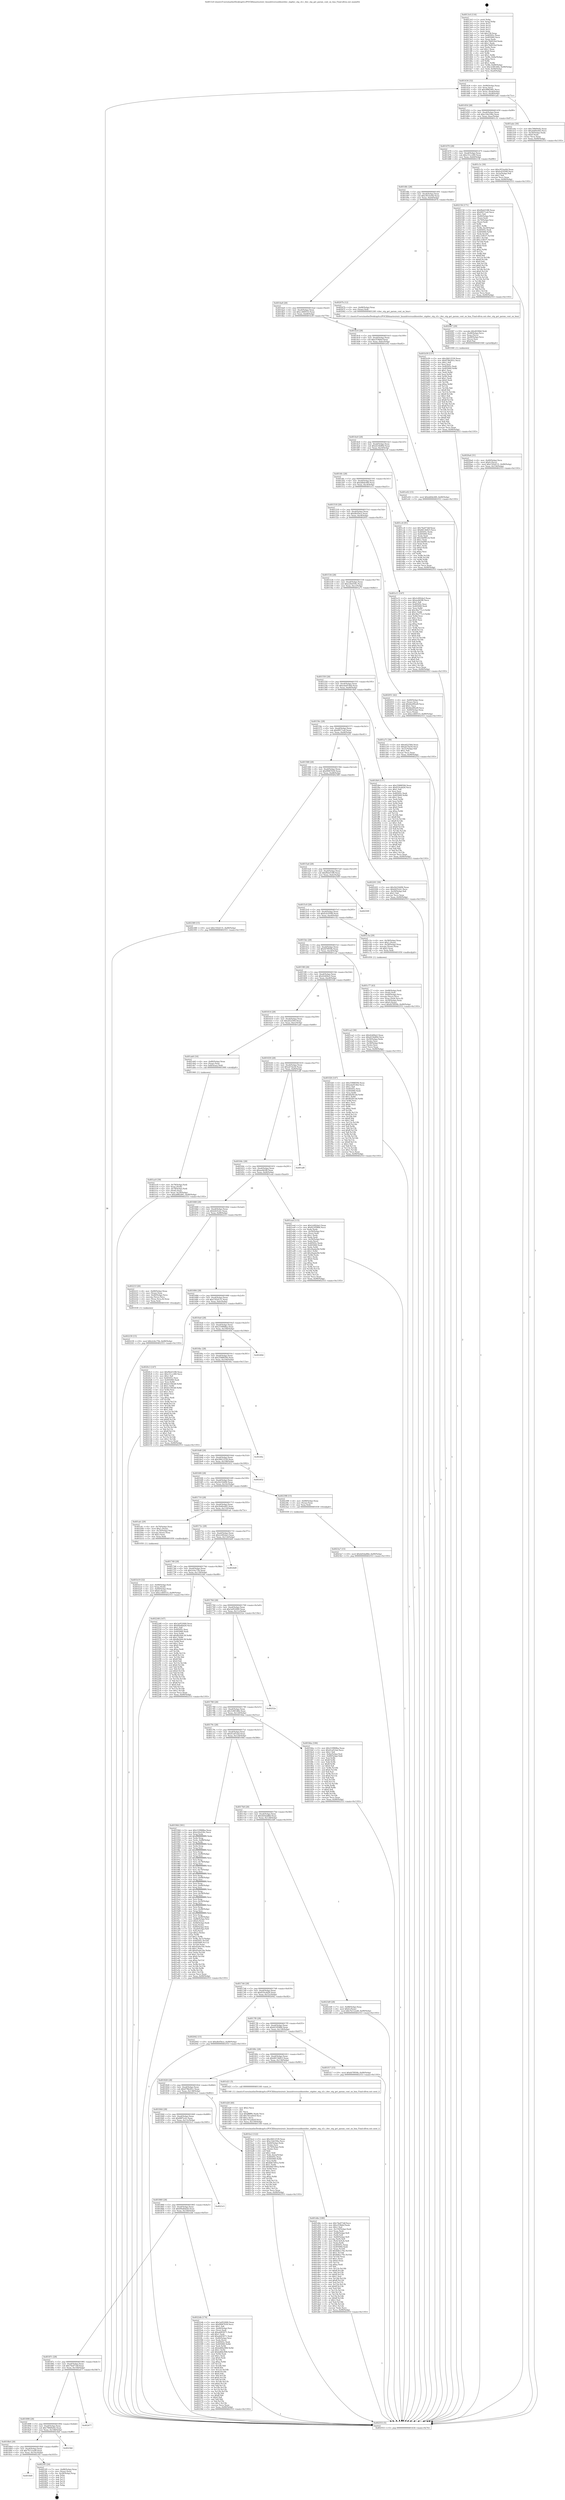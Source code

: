 digraph "0x4013c0" {
  label = "0x4013c0 (/mnt/c/Users/mathe/Desktop/tcc/POCII/binaries/extr_linuxdriversusbhostdwc_otgdwc_otg_cil.c_dwc_otg_get_param_cont_on_bna_Final-ollvm.out::main(0))"
  labelloc = "t"
  node[shape=record]

  Entry [label="",width=0.3,height=0.3,shape=circle,fillcolor=black,style=filled]
  "0x401434" [label="{
     0x401434 [32]\l
     | [instrs]\l
     &nbsp;&nbsp;0x401434 \<+6\>: mov -0x90(%rbp),%eax\l
     &nbsp;&nbsp;0x40143a \<+2\>: mov %eax,%ecx\l
     &nbsp;&nbsp;0x40143c \<+6\>: sub $0xa8f82d81,%ecx\l
     &nbsp;&nbsp;0x401442 \<+6\>: mov %eax,-0xa4(%rbp)\l
     &nbsp;&nbsp;0x401448 \<+6\>: mov %ecx,-0xa8(%rbp)\l
     &nbsp;&nbsp;0x40144e \<+6\>: je 0000000000401ade \<main+0x71e\>\l
  }"]
  "0x401ade" [label="{
     0x401ade [30]\l
     | [instrs]\l
     &nbsp;&nbsp;0x401ade \<+5\>: mov $0x79849e82,%eax\l
     &nbsp;&nbsp;0x401ae3 \<+5\>: mov $0x2b40e445,%ecx\l
     &nbsp;&nbsp;0x401ae8 \<+3\>: mov -0x30(%rbp),%edx\l
     &nbsp;&nbsp;0x401aeb \<+3\>: cmp $0x0,%edx\l
     &nbsp;&nbsp;0x401aee \<+3\>: cmove %ecx,%eax\l
     &nbsp;&nbsp;0x401af1 \<+6\>: mov %eax,-0x90(%rbp)\l
     &nbsp;&nbsp;0x401af7 \<+5\>: jmp 0000000000402553 \<main+0x1193\>\l
  }"]
  "0x401454" [label="{
     0x401454 [28]\l
     | [instrs]\l
     &nbsp;&nbsp;0x401454 \<+5\>: jmp 0000000000401459 \<main+0x99\>\l
     &nbsp;&nbsp;0x401459 \<+6\>: mov -0xa4(%rbp),%eax\l
     &nbsp;&nbsp;0x40145f \<+5\>: sub $0xc1bb194a,%eax\l
     &nbsp;&nbsp;0x401464 \<+6\>: mov %eax,-0xac(%rbp)\l
     &nbsp;&nbsp;0x40146a \<+6\>: je 0000000000401c3c \<main+0x87c\>\l
  }"]
  Exit [label="",width=0.3,height=0.3,shape=circle,fillcolor=black,style=filled,peripheries=2]
  "0x401c3c" [label="{
     0x401c3c [30]\l
     | [instrs]\l
     &nbsp;&nbsp;0x401c3c \<+5\>: mov $0xc953ee0d,%eax\l
     &nbsp;&nbsp;0x401c41 \<+5\>: mov $0xfcd10508,%ecx\l
     &nbsp;&nbsp;0x401c46 \<+3\>: mov -0x2a(%rbp),%dl\l
     &nbsp;&nbsp;0x401c49 \<+3\>: test $0x1,%dl\l
     &nbsp;&nbsp;0x401c4c \<+3\>: cmovne %ecx,%eax\l
     &nbsp;&nbsp;0x401c4f \<+6\>: mov %eax,-0x90(%rbp)\l
     &nbsp;&nbsp;0x401c55 \<+5\>: jmp 0000000000402553 \<main+0x1193\>\l
  }"]
  "0x401470" [label="{
     0x401470 [28]\l
     | [instrs]\l
     &nbsp;&nbsp;0x401470 \<+5\>: jmp 0000000000401475 \<main+0xb5\>\l
     &nbsp;&nbsp;0x401475 \<+6\>: mov -0xa4(%rbp),%eax\l
     &nbsp;&nbsp;0x40147b \<+5\>: sub $0xc51cc260,%eax\l
     &nbsp;&nbsp;0x401480 \<+6\>: mov %eax,-0xb0(%rbp)\l
     &nbsp;&nbsp;0x401486 \<+6\>: je 0000000000402156 \<main+0xd96\>\l
  }"]
  "0x4018d0" [label="{
     0x4018d0\l
  }", style=dashed]
  "0x402156" [label="{
     0x402156 [171]\l
     | [instrs]\l
     &nbsp;&nbsp;0x402156 \<+5\>: mov $0xf9eb5188,%eax\l
     &nbsp;&nbsp;0x40215b \<+5\>: mov $0xf0f17ca0,%ecx\l
     &nbsp;&nbsp;0x402160 \<+2\>: mov $0x1,%dl\l
     &nbsp;&nbsp;0x402162 \<+4\>: mov -0x40(%rbp),%rsi\l
     &nbsp;&nbsp;0x402166 \<+2\>: mov (%rsi),%edi\l
     &nbsp;&nbsp;0x402168 \<+4\>: mov -0x70(%rbp),%rsi\l
     &nbsp;&nbsp;0x40216c \<+2\>: cmp (%rsi),%edi\l
     &nbsp;&nbsp;0x40216e \<+4\>: setl %r8b\l
     &nbsp;&nbsp;0x402172 \<+4\>: and $0x1,%r8b\l
     &nbsp;&nbsp;0x402176 \<+4\>: mov %r8b,-0x29(%rbp)\l
     &nbsp;&nbsp;0x40217a \<+7\>: mov 0x40505c,%edi\l
     &nbsp;&nbsp;0x402181 \<+8\>: mov 0x405060,%r9d\l
     &nbsp;&nbsp;0x402189 \<+3\>: mov %edi,%r10d\l
     &nbsp;&nbsp;0x40218c \<+7\>: sub $0xc3381f7,%r10d\l
     &nbsp;&nbsp;0x402193 \<+4\>: sub $0x1,%r10d\l
     &nbsp;&nbsp;0x402197 \<+7\>: add $0xc3381f7,%r10d\l
     &nbsp;&nbsp;0x40219e \<+4\>: imul %r10d,%edi\l
     &nbsp;&nbsp;0x4021a2 \<+3\>: and $0x1,%edi\l
     &nbsp;&nbsp;0x4021a5 \<+3\>: cmp $0x0,%edi\l
     &nbsp;&nbsp;0x4021a8 \<+4\>: sete %r8b\l
     &nbsp;&nbsp;0x4021ac \<+4\>: cmp $0xa,%r9d\l
     &nbsp;&nbsp;0x4021b0 \<+4\>: setl %r11b\l
     &nbsp;&nbsp;0x4021b4 \<+3\>: mov %r8b,%bl\l
     &nbsp;&nbsp;0x4021b7 \<+3\>: xor $0xff,%bl\l
     &nbsp;&nbsp;0x4021ba \<+3\>: mov %r11b,%r14b\l
     &nbsp;&nbsp;0x4021bd \<+4\>: xor $0xff,%r14b\l
     &nbsp;&nbsp;0x4021c1 \<+3\>: xor $0x0,%dl\l
     &nbsp;&nbsp;0x4021c4 \<+3\>: mov %bl,%r15b\l
     &nbsp;&nbsp;0x4021c7 \<+4\>: and $0x0,%r15b\l
     &nbsp;&nbsp;0x4021cb \<+3\>: and %dl,%r8b\l
     &nbsp;&nbsp;0x4021ce \<+3\>: mov %r14b,%r12b\l
     &nbsp;&nbsp;0x4021d1 \<+4\>: and $0x0,%r12b\l
     &nbsp;&nbsp;0x4021d5 \<+3\>: and %dl,%r11b\l
     &nbsp;&nbsp;0x4021d8 \<+3\>: or %r8b,%r15b\l
     &nbsp;&nbsp;0x4021db \<+3\>: or %r11b,%r12b\l
     &nbsp;&nbsp;0x4021de \<+3\>: xor %r12b,%r15b\l
     &nbsp;&nbsp;0x4021e1 \<+3\>: or %r14b,%bl\l
     &nbsp;&nbsp;0x4021e4 \<+3\>: xor $0xff,%bl\l
     &nbsp;&nbsp;0x4021e7 \<+3\>: or $0x0,%dl\l
     &nbsp;&nbsp;0x4021ea \<+2\>: and %dl,%bl\l
     &nbsp;&nbsp;0x4021ec \<+3\>: or %bl,%r15b\l
     &nbsp;&nbsp;0x4021ef \<+4\>: test $0x1,%r15b\l
     &nbsp;&nbsp;0x4021f3 \<+3\>: cmovne %ecx,%eax\l
     &nbsp;&nbsp;0x4021f6 \<+6\>: mov %eax,-0x90(%rbp)\l
     &nbsp;&nbsp;0x4021fc \<+5\>: jmp 0000000000402553 \<main+0x1193\>\l
  }"]
  "0x40148c" [label="{
     0x40148c [28]\l
     | [instrs]\l
     &nbsp;&nbsp;0x40148c \<+5\>: jmp 0000000000401491 \<main+0xd1\>\l
     &nbsp;&nbsp;0x401491 \<+6\>: mov -0xa4(%rbp),%eax\l
     &nbsp;&nbsp;0x401497 \<+5\>: sub $0xc953ee0d,%eax\l
     &nbsp;&nbsp;0x40149c \<+6\>: mov %eax,-0xb4(%rbp)\l
     &nbsp;&nbsp;0x4014a2 \<+6\>: je 000000000040207b \<main+0xcbb\>\l
  }"]
  "0x4023f5" [label="{
     0x4023f5 [24]\l
     | [instrs]\l
     &nbsp;&nbsp;0x4023f5 \<+7\>: mov -0x88(%rbp),%rax\l
     &nbsp;&nbsp;0x4023fc \<+2\>: mov (%rax),%eax\l
     &nbsp;&nbsp;0x4023fe \<+4\>: lea -0x28(%rbp),%rsp\l
     &nbsp;&nbsp;0x402402 \<+1\>: pop %rbx\l
     &nbsp;&nbsp;0x402403 \<+2\>: pop %r12\l
     &nbsp;&nbsp;0x402405 \<+2\>: pop %r13\l
     &nbsp;&nbsp;0x402407 \<+2\>: pop %r14\l
     &nbsp;&nbsp;0x402409 \<+2\>: pop %r15\l
     &nbsp;&nbsp;0x40240b \<+1\>: pop %rbp\l
     &nbsp;&nbsp;0x40240c \<+1\>: ret\l
  }"]
  "0x40207b" [label="{
     0x40207b [12]\l
     | [instrs]\l
     &nbsp;&nbsp;0x40207b \<+4\>: mov -0x68(%rbp),%rax\l
     &nbsp;&nbsp;0x40207f \<+3\>: mov (%rax),%rdi\l
     &nbsp;&nbsp;0x402082 \<+5\>: call 0000000000401240 \<dwc_otg_get_param_cont_on_bna\>\l
     | [calls]\l
     &nbsp;&nbsp;0x401240 \{1\} (/mnt/c/Users/mathe/Desktop/tcc/POCII/binaries/extr_linuxdriversusbhostdwc_otgdwc_otg_cil.c_dwc_otg_get_param_cont_on_bna_Final-ollvm.out::dwc_otg_get_param_cont_on_bna)\l
  }"]
  "0x4014a8" [label="{
     0x4014a8 [28]\l
     | [instrs]\l
     &nbsp;&nbsp;0x4014a8 \<+5\>: jmp 00000000004014ad \<main+0xed\>\l
     &nbsp;&nbsp;0x4014ad \<+6\>: mov -0xa4(%rbp),%eax\l
     &nbsp;&nbsp;0x4014b3 \<+5\>: sub $0xcc460533,%eax\l
     &nbsp;&nbsp;0x4014b8 \<+6\>: mov %eax,-0xb8(%rbp)\l
     &nbsp;&nbsp;0x4014be \<+6\>: je 0000000000401b39 \<main+0x779\>\l
  }"]
  "0x4018b4" [label="{
     0x4018b4 [28]\l
     | [instrs]\l
     &nbsp;&nbsp;0x4018b4 \<+5\>: jmp 00000000004018b9 \<main+0x4f9\>\l
     &nbsp;&nbsp;0x4018b9 \<+6\>: mov -0xa4(%rbp),%eax\l
     &nbsp;&nbsp;0x4018bf \<+5\>: sub $0x7b11eed9,%eax\l
     &nbsp;&nbsp;0x4018c4 \<+6\>: mov %eax,-0x14c(%rbp)\l
     &nbsp;&nbsp;0x4018ca \<+6\>: je 00000000004023f5 \<main+0x1035\>\l
  }"]
  "0x401b39" [label="{
     0x401b39 [137]\l
     | [instrs]\l
     &nbsp;&nbsp;0x401b39 \<+5\>: mov $0x28412539,%eax\l
     &nbsp;&nbsp;0x401b3e \<+5\>: mov $0x678b201c,%ecx\l
     &nbsp;&nbsp;0x401b43 \<+2\>: mov $0x1,%dl\l
     &nbsp;&nbsp;0x401b45 \<+2\>: xor %esi,%esi\l
     &nbsp;&nbsp;0x401b47 \<+7\>: mov 0x40505c,%edi\l
     &nbsp;&nbsp;0x401b4e \<+8\>: mov 0x405060,%r8d\l
     &nbsp;&nbsp;0x401b56 \<+3\>: sub $0x1,%esi\l
     &nbsp;&nbsp;0x401b59 \<+3\>: mov %edi,%r9d\l
     &nbsp;&nbsp;0x401b5c \<+3\>: add %esi,%r9d\l
     &nbsp;&nbsp;0x401b5f \<+4\>: imul %r9d,%edi\l
     &nbsp;&nbsp;0x401b63 \<+3\>: and $0x1,%edi\l
     &nbsp;&nbsp;0x401b66 \<+3\>: cmp $0x0,%edi\l
     &nbsp;&nbsp;0x401b69 \<+4\>: sete %r10b\l
     &nbsp;&nbsp;0x401b6d \<+4\>: cmp $0xa,%r8d\l
     &nbsp;&nbsp;0x401b71 \<+4\>: setl %r11b\l
     &nbsp;&nbsp;0x401b75 \<+3\>: mov %r10b,%bl\l
     &nbsp;&nbsp;0x401b78 \<+3\>: xor $0xff,%bl\l
     &nbsp;&nbsp;0x401b7b \<+3\>: mov %r11b,%r14b\l
     &nbsp;&nbsp;0x401b7e \<+4\>: xor $0xff,%r14b\l
     &nbsp;&nbsp;0x401b82 \<+3\>: xor $0x1,%dl\l
     &nbsp;&nbsp;0x401b85 \<+3\>: mov %bl,%r15b\l
     &nbsp;&nbsp;0x401b88 \<+4\>: and $0xff,%r15b\l
     &nbsp;&nbsp;0x401b8c \<+3\>: and %dl,%r10b\l
     &nbsp;&nbsp;0x401b8f \<+3\>: mov %r14b,%r12b\l
     &nbsp;&nbsp;0x401b92 \<+4\>: and $0xff,%r12b\l
     &nbsp;&nbsp;0x401b96 \<+3\>: and %dl,%r11b\l
     &nbsp;&nbsp;0x401b99 \<+3\>: or %r10b,%r15b\l
     &nbsp;&nbsp;0x401b9c \<+3\>: or %r11b,%r12b\l
     &nbsp;&nbsp;0x401b9f \<+3\>: xor %r12b,%r15b\l
     &nbsp;&nbsp;0x401ba2 \<+3\>: or %r14b,%bl\l
     &nbsp;&nbsp;0x401ba5 \<+3\>: xor $0xff,%bl\l
     &nbsp;&nbsp;0x401ba8 \<+3\>: or $0x1,%dl\l
     &nbsp;&nbsp;0x401bab \<+2\>: and %dl,%bl\l
     &nbsp;&nbsp;0x401bad \<+3\>: or %bl,%r15b\l
     &nbsp;&nbsp;0x401bb0 \<+4\>: test $0x1,%r15b\l
     &nbsp;&nbsp;0x401bb4 \<+3\>: cmovne %ecx,%eax\l
     &nbsp;&nbsp;0x401bb7 \<+6\>: mov %eax,-0x90(%rbp)\l
     &nbsp;&nbsp;0x401bbd \<+5\>: jmp 0000000000402553 \<main+0x1193\>\l
  }"]
  "0x4014c4" [label="{
     0x4014c4 [28]\l
     | [instrs]\l
     &nbsp;&nbsp;0x4014c4 \<+5\>: jmp 00000000004014c9 \<main+0x109\>\l
     &nbsp;&nbsp;0x4014c9 \<+6\>: mov -0xa4(%rbp),%eax\l
     &nbsp;&nbsp;0x4014cf \<+5\>: sub $0xcf19bfef,%eax\l
     &nbsp;&nbsp;0x4014d4 \<+6\>: mov %eax,-0xbc(%rbp)\l
     &nbsp;&nbsp;0x4014da \<+6\>: je 0000000000401e02 \<main+0xa42\>\l
  }"]
  "0x4023b6" [label="{
     0x4023b6\l
  }", style=dashed]
  "0x401e02" [label="{
     0x401e02 [15]\l
     | [instrs]\l
     &nbsp;&nbsp;0x401e02 \<+10\>: movl $0xdd0dc6f0,-0x90(%rbp)\l
     &nbsp;&nbsp;0x401e0c \<+5\>: jmp 0000000000402553 \<main+0x1193\>\l
  }"]
  "0x4014e0" [label="{
     0x4014e0 [28]\l
     | [instrs]\l
     &nbsp;&nbsp;0x4014e0 \<+5\>: jmp 00000000004014e5 \<main+0x125\>\l
     &nbsp;&nbsp;0x4014e5 \<+6\>: mov -0xa4(%rbp),%eax\l
     &nbsp;&nbsp;0x4014eb \<+5\>: sub $0xd234df0d,%eax\l
     &nbsp;&nbsp;0x4014f0 \<+6\>: mov %eax,-0xc0(%rbp)\l
     &nbsp;&nbsp;0x4014f6 \<+6\>: je 0000000000401cc6 \<main+0x906\>\l
  }"]
  "0x401898" [label="{
     0x401898 [28]\l
     | [instrs]\l
     &nbsp;&nbsp;0x401898 \<+5\>: jmp 000000000040189d \<main+0x4dd\>\l
     &nbsp;&nbsp;0x40189d \<+6\>: mov -0xa4(%rbp),%eax\l
     &nbsp;&nbsp;0x4018a3 \<+5\>: sub $0x79849e82,%eax\l
     &nbsp;&nbsp;0x4018a8 \<+6\>: mov %eax,-0x148(%rbp)\l
     &nbsp;&nbsp;0x4018ae \<+6\>: je 00000000004023b6 \<main+0xff6\>\l
  }"]
  "0x401cc6" [label="{
     0x401cc6 [91]\l
     | [instrs]\l
     &nbsp;&nbsp;0x401cc6 \<+5\>: mov $0x74a073df,%eax\l
     &nbsp;&nbsp;0x401ccb \<+5\>: mov $0x6613b823,%ecx\l
     &nbsp;&nbsp;0x401cd0 \<+7\>: mov 0x40505c,%edx\l
     &nbsp;&nbsp;0x401cd7 \<+7\>: mov 0x405060,%esi\l
     &nbsp;&nbsp;0x401cde \<+2\>: mov %edx,%edi\l
     &nbsp;&nbsp;0x401ce0 \<+6\>: add $0x54d981cb,%edi\l
     &nbsp;&nbsp;0x401ce6 \<+3\>: sub $0x1,%edi\l
     &nbsp;&nbsp;0x401ce9 \<+6\>: sub $0x54d981cb,%edi\l
     &nbsp;&nbsp;0x401cef \<+3\>: imul %edi,%edx\l
     &nbsp;&nbsp;0x401cf2 \<+3\>: and $0x1,%edx\l
     &nbsp;&nbsp;0x401cf5 \<+3\>: cmp $0x0,%edx\l
     &nbsp;&nbsp;0x401cf8 \<+4\>: sete %r8b\l
     &nbsp;&nbsp;0x401cfc \<+3\>: cmp $0xa,%esi\l
     &nbsp;&nbsp;0x401cff \<+4\>: setl %r9b\l
     &nbsp;&nbsp;0x401d03 \<+3\>: mov %r8b,%r10b\l
     &nbsp;&nbsp;0x401d06 \<+3\>: and %r9b,%r10b\l
     &nbsp;&nbsp;0x401d09 \<+3\>: xor %r9b,%r8b\l
     &nbsp;&nbsp;0x401d0c \<+3\>: or %r8b,%r10b\l
     &nbsp;&nbsp;0x401d0f \<+4\>: test $0x1,%r10b\l
     &nbsp;&nbsp;0x401d13 \<+3\>: cmovne %ecx,%eax\l
     &nbsp;&nbsp;0x401d16 \<+6\>: mov %eax,-0x90(%rbp)\l
     &nbsp;&nbsp;0x401d1c \<+5\>: jmp 0000000000402553 \<main+0x1193\>\l
  }"]
  "0x4014fc" [label="{
     0x4014fc [28]\l
     | [instrs]\l
     &nbsp;&nbsp;0x4014fc \<+5\>: jmp 0000000000401501 \<main+0x141\>\l
     &nbsp;&nbsp;0x401501 \<+6\>: mov -0xa4(%rbp),%eax\l
     &nbsp;&nbsp;0x401507 \<+5\>: sub $0xdd0dc6f0,%eax\l
     &nbsp;&nbsp;0x40150c \<+6\>: mov %eax,-0xc4(%rbp)\l
     &nbsp;&nbsp;0x401512 \<+6\>: je 0000000000401e11 \<main+0xa51\>\l
  }"]
  "0x402477" [label="{
     0x402477\l
  }", style=dashed]
  "0x401e11" [label="{
     0x401e11 [147]\l
     | [instrs]\l
     &nbsp;&nbsp;0x401e11 \<+5\>: mov $0x2c692da3,%eax\l
     &nbsp;&nbsp;0x401e16 \<+5\>: mov $0xae4b5f6,%ecx\l
     &nbsp;&nbsp;0x401e1b \<+2\>: mov $0x1,%dl\l
     &nbsp;&nbsp;0x401e1d \<+7\>: mov 0x40505c,%esi\l
     &nbsp;&nbsp;0x401e24 \<+7\>: mov 0x405060,%edi\l
     &nbsp;&nbsp;0x401e2b \<+3\>: mov %esi,%r8d\l
     &nbsp;&nbsp;0x401e2e \<+7\>: add $0x36a771c3,%r8d\l
     &nbsp;&nbsp;0x401e35 \<+4\>: sub $0x1,%r8d\l
     &nbsp;&nbsp;0x401e39 \<+7\>: sub $0x36a771c3,%r8d\l
     &nbsp;&nbsp;0x401e40 \<+4\>: imul %r8d,%esi\l
     &nbsp;&nbsp;0x401e44 \<+3\>: and $0x1,%esi\l
     &nbsp;&nbsp;0x401e47 \<+3\>: cmp $0x0,%esi\l
     &nbsp;&nbsp;0x401e4a \<+4\>: sete %r9b\l
     &nbsp;&nbsp;0x401e4e \<+3\>: cmp $0xa,%edi\l
     &nbsp;&nbsp;0x401e51 \<+4\>: setl %r10b\l
     &nbsp;&nbsp;0x401e55 \<+3\>: mov %r9b,%r11b\l
     &nbsp;&nbsp;0x401e58 \<+4\>: xor $0xff,%r11b\l
     &nbsp;&nbsp;0x401e5c \<+3\>: mov %r10b,%bl\l
     &nbsp;&nbsp;0x401e5f \<+3\>: xor $0xff,%bl\l
     &nbsp;&nbsp;0x401e62 \<+3\>: xor $0x0,%dl\l
     &nbsp;&nbsp;0x401e65 \<+3\>: mov %r11b,%r14b\l
     &nbsp;&nbsp;0x401e68 \<+4\>: and $0x0,%r14b\l
     &nbsp;&nbsp;0x401e6c \<+3\>: and %dl,%r9b\l
     &nbsp;&nbsp;0x401e6f \<+3\>: mov %bl,%r15b\l
     &nbsp;&nbsp;0x401e72 \<+4\>: and $0x0,%r15b\l
     &nbsp;&nbsp;0x401e76 \<+3\>: and %dl,%r10b\l
     &nbsp;&nbsp;0x401e79 \<+3\>: or %r9b,%r14b\l
     &nbsp;&nbsp;0x401e7c \<+3\>: or %r10b,%r15b\l
     &nbsp;&nbsp;0x401e7f \<+3\>: xor %r15b,%r14b\l
     &nbsp;&nbsp;0x401e82 \<+3\>: or %bl,%r11b\l
     &nbsp;&nbsp;0x401e85 \<+4\>: xor $0xff,%r11b\l
     &nbsp;&nbsp;0x401e89 \<+3\>: or $0x0,%dl\l
     &nbsp;&nbsp;0x401e8c \<+3\>: and %dl,%r11b\l
     &nbsp;&nbsp;0x401e8f \<+3\>: or %r11b,%r14b\l
     &nbsp;&nbsp;0x401e92 \<+4\>: test $0x1,%r14b\l
     &nbsp;&nbsp;0x401e96 \<+3\>: cmovne %ecx,%eax\l
     &nbsp;&nbsp;0x401e99 \<+6\>: mov %eax,-0x90(%rbp)\l
     &nbsp;&nbsp;0x401e9f \<+5\>: jmp 0000000000402553 \<main+0x1193\>\l
  }"]
  "0x401518" [label="{
     0x401518 [28]\l
     | [instrs]\l
     &nbsp;&nbsp;0x401518 \<+5\>: jmp 000000000040151d \<main+0x15d\>\l
     &nbsp;&nbsp;0x40151d \<+6\>: mov -0xa4(%rbp),%eax\l
     &nbsp;&nbsp;0x401523 \<+5\>: sub $0xdfef5bce,%eax\l
     &nbsp;&nbsp;0x401528 \<+6\>: mov %eax,-0xc8(%rbp)\l
     &nbsp;&nbsp;0x40152e \<+6\>: je 0000000000402051 \<main+0xc91\>\l
  }"]
  "0x4023a7" [label="{
     0x4023a7 [15]\l
     | [instrs]\l
     &nbsp;&nbsp;0x4023a7 \<+10\>: movl $0x4d5da88d,-0x90(%rbp)\l
     &nbsp;&nbsp;0x4023b1 \<+5\>: jmp 0000000000402553 \<main+0x1193\>\l
  }"]
  "0x402051" [label="{
     0x402051 [42]\l
     | [instrs]\l
     &nbsp;&nbsp;0x402051 \<+4\>: mov -0x60(%rbp),%rax\l
     &nbsp;&nbsp;0x402055 \<+2\>: mov (%rax),%ecx\l
     &nbsp;&nbsp;0x402057 \<+6\>: add $0x8ee89ed9,%ecx\l
     &nbsp;&nbsp;0x40205d \<+3\>: add $0x1,%ecx\l
     &nbsp;&nbsp;0x402060 \<+6\>: sub $0x8ee89ed9,%ecx\l
     &nbsp;&nbsp;0x402066 \<+4\>: mov -0x60(%rbp),%rax\l
     &nbsp;&nbsp;0x40206a \<+2\>: mov %ecx,(%rax)\l
     &nbsp;&nbsp;0x40206c \<+10\>: movl $0xcc460533,-0x90(%rbp)\l
     &nbsp;&nbsp;0x402076 \<+5\>: jmp 0000000000402553 \<main+0x1193\>\l
  }"]
  "0x401534" [label="{
     0x401534 [28]\l
     | [instrs]\l
     &nbsp;&nbsp;0x401534 \<+5\>: jmp 0000000000401539 \<main+0x179\>\l
     &nbsp;&nbsp;0x401539 \<+6\>: mov -0xa4(%rbp),%eax\l
     &nbsp;&nbsp;0x40153f \<+5\>: sub $0xe20e030c,%eax\l
     &nbsp;&nbsp;0x401544 \<+6\>: mov %eax,-0xcc(%rbp)\l
     &nbsp;&nbsp;0x40154a \<+6\>: je 0000000000401a71 \<main+0x6b1\>\l
  }"]
  "0x40187c" [label="{
     0x40187c [28]\l
     | [instrs]\l
     &nbsp;&nbsp;0x40187c \<+5\>: jmp 0000000000401881 \<main+0x4c1\>\l
     &nbsp;&nbsp;0x401881 \<+6\>: mov -0xa4(%rbp),%eax\l
     &nbsp;&nbsp;0x401887 \<+5\>: sub $0x74a073df,%eax\l
     &nbsp;&nbsp;0x40188c \<+6\>: mov %eax,-0x144(%rbp)\l
     &nbsp;&nbsp;0x401892 \<+6\>: je 0000000000402477 \<main+0x10b7\>\l
  }"]
  "0x401a71" [label="{
     0x401a71 [30]\l
     | [instrs]\l
     &nbsp;&nbsp;0x401a71 \<+5\>: mov $0xa622564,%eax\l
     &nbsp;&nbsp;0x401a76 \<+5\>: mov $0xab7da54,%ecx\l
     &nbsp;&nbsp;0x401a7b \<+3\>: mov -0x31(%rbp),%dl\l
     &nbsp;&nbsp;0x401a7e \<+3\>: test $0x1,%dl\l
     &nbsp;&nbsp;0x401a81 \<+3\>: cmovne %ecx,%eax\l
     &nbsp;&nbsp;0x401a84 \<+6\>: mov %eax,-0x90(%rbp)\l
     &nbsp;&nbsp;0x401a8a \<+5\>: jmp 0000000000402553 \<main+0x1193\>\l
  }"]
  "0x401550" [label="{
     0x401550 [28]\l
     | [instrs]\l
     &nbsp;&nbsp;0x401550 \<+5\>: jmp 0000000000401555 \<main+0x195\>\l
     &nbsp;&nbsp;0x401555 \<+6\>: mov -0xa4(%rbp),%eax\l
     &nbsp;&nbsp;0x40155b \<+5\>: sub $0xeda0536d,%eax\l
     &nbsp;&nbsp;0x401560 \<+6\>: mov %eax,-0xd0(%rbp)\l
     &nbsp;&nbsp;0x401566 \<+6\>: je 0000000000401fb9 \<main+0xbf9\>\l
  }"]
  "0x4022db" [label="{
     0x4022db [174]\l
     | [instrs]\l
     &nbsp;&nbsp;0x4022db \<+5\>: mov $0x3a952000,%eax\l
     &nbsp;&nbsp;0x4022e0 \<+5\>: mov $0xf9087639,%ecx\l
     &nbsp;&nbsp;0x4022e5 \<+2\>: mov $0x1,%dl\l
     &nbsp;&nbsp;0x4022e7 \<+4\>: mov -0x40(%rbp),%rsi\l
     &nbsp;&nbsp;0x4022eb \<+2\>: mov (%rsi),%edi\l
     &nbsp;&nbsp;0x4022ed \<+6\>: sub $0xab0f3071,%edi\l
     &nbsp;&nbsp;0x4022f3 \<+3\>: add $0x1,%edi\l
     &nbsp;&nbsp;0x4022f6 \<+6\>: add $0xab0f3071,%edi\l
     &nbsp;&nbsp;0x4022fc \<+4\>: mov -0x40(%rbp),%rsi\l
     &nbsp;&nbsp;0x402300 \<+2\>: mov %edi,(%rsi)\l
     &nbsp;&nbsp;0x402302 \<+7\>: mov 0x40505c,%edi\l
     &nbsp;&nbsp;0x402309 \<+8\>: mov 0x405060,%r8d\l
     &nbsp;&nbsp;0x402311 \<+3\>: mov %edi,%r9d\l
     &nbsp;&nbsp;0x402314 \<+7\>: sub $0xbd84e908,%r9d\l
     &nbsp;&nbsp;0x40231b \<+4\>: sub $0x1,%r9d\l
     &nbsp;&nbsp;0x40231f \<+7\>: add $0xbd84e908,%r9d\l
     &nbsp;&nbsp;0x402326 \<+4\>: imul %r9d,%edi\l
     &nbsp;&nbsp;0x40232a \<+3\>: and $0x1,%edi\l
     &nbsp;&nbsp;0x40232d \<+3\>: cmp $0x0,%edi\l
     &nbsp;&nbsp;0x402330 \<+4\>: sete %r10b\l
     &nbsp;&nbsp;0x402334 \<+4\>: cmp $0xa,%r8d\l
     &nbsp;&nbsp;0x402338 \<+4\>: setl %r11b\l
     &nbsp;&nbsp;0x40233c \<+3\>: mov %r10b,%bl\l
     &nbsp;&nbsp;0x40233f \<+3\>: xor $0xff,%bl\l
     &nbsp;&nbsp;0x402342 \<+3\>: mov %r11b,%r14b\l
     &nbsp;&nbsp;0x402345 \<+4\>: xor $0xff,%r14b\l
     &nbsp;&nbsp;0x402349 \<+3\>: xor $0x0,%dl\l
     &nbsp;&nbsp;0x40234c \<+3\>: mov %bl,%r15b\l
     &nbsp;&nbsp;0x40234f \<+4\>: and $0x0,%r15b\l
     &nbsp;&nbsp;0x402353 \<+3\>: and %dl,%r10b\l
     &nbsp;&nbsp;0x402356 \<+3\>: mov %r14b,%r12b\l
     &nbsp;&nbsp;0x402359 \<+4\>: and $0x0,%r12b\l
     &nbsp;&nbsp;0x40235d \<+3\>: and %dl,%r11b\l
     &nbsp;&nbsp;0x402360 \<+3\>: or %r10b,%r15b\l
     &nbsp;&nbsp;0x402363 \<+3\>: or %r11b,%r12b\l
     &nbsp;&nbsp;0x402366 \<+3\>: xor %r12b,%r15b\l
     &nbsp;&nbsp;0x402369 \<+3\>: or %r14b,%bl\l
     &nbsp;&nbsp;0x40236c \<+3\>: xor $0xff,%bl\l
     &nbsp;&nbsp;0x40236f \<+3\>: or $0x0,%dl\l
     &nbsp;&nbsp;0x402372 \<+2\>: and %dl,%bl\l
     &nbsp;&nbsp;0x402374 \<+3\>: or %bl,%r15b\l
     &nbsp;&nbsp;0x402377 \<+4\>: test $0x1,%r15b\l
     &nbsp;&nbsp;0x40237b \<+3\>: cmovne %ecx,%eax\l
     &nbsp;&nbsp;0x40237e \<+6\>: mov %eax,-0x90(%rbp)\l
     &nbsp;&nbsp;0x402384 \<+5\>: jmp 0000000000402553 \<main+0x1193\>\l
  }"]
  "0x401fb9" [label="{
     0x401fb9 [137]\l
     | [instrs]\l
     &nbsp;&nbsp;0x401fb9 \<+5\>: mov $0x25888594,%eax\l
     &nbsp;&nbsp;0x401fbe \<+5\>: mov $0x610cdd26,%ecx\l
     &nbsp;&nbsp;0x401fc3 \<+2\>: mov $0x1,%dl\l
     &nbsp;&nbsp;0x401fc5 \<+2\>: xor %esi,%esi\l
     &nbsp;&nbsp;0x401fc7 \<+7\>: mov 0x40505c,%edi\l
     &nbsp;&nbsp;0x401fce \<+8\>: mov 0x405060,%r8d\l
     &nbsp;&nbsp;0x401fd6 \<+3\>: sub $0x1,%esi\l
     &nbsp;&nbsp;0x401fd9 \<+3\>: mov %edi,%r9d\l
     &nbsp;&nbsp;0x401fdc \<+3\>: add %esi,%r9d\l
     &nbsp;&nbsp;0x401fdf \<+4\>: imul %r9d,%edi\l
     &nbsp;&nbsp;0x401fe3 \<+3\>: and $0x1,%edi\l
     &nbsp;&nbsp;0x401fe6 \<+3\>: cmp $0x0,%edi\l
     &nbsp;&nbsp;0x401fe9 \<+4\>: sete %r10b\l
     &nbsp;&nbsp;0x401fed \<+4\>: cmp $0xa,%r8d\l
     &nbsp;&nbsp;0x401ff1 \<+4\>: setl %r11b\l
     &nbsp;&nbsp;0x401ff5 \<+3\>: mov %r10b,%bl\l
     &nbsp;&nbsp;0x401ff8 \<+3\>: xor $0xff,%bl\l
     &nbsp;&nbsp;0x401ffb \<+3\>: mov %r11b,%r14b\l
     &nbsp;&nbsp;0x401ffe \<+4\>: xor $0xff,%r14b\l
     &nbsp;&nbsp;0x402002 \<+3\>: xor $0x1,%dl\l
     &nbsp;&nbsp;0x402005 \<+3\>: mov %bl,%r15b\l
     &nbsp;&nbsp;0x402008 \<+4\>: and $0xff,%r15b\l
     &nbsp;&nbsp;0x40200c \<+3\>: and %dl,%r10b\l
     &nbsp;&nbsp;0x40200f \<+3\>: mov %r14b,%r12b\l
     &nbsp;&nbsp;0x402012 \<+4\>: and $0xff,%r12b\l
     &nbsp;&nbsp;0x402016 \<+3\>: and %dl,%r11b\l
     &nbsp;&nbsp;0x402019 \<+3\>: or %r10b,%r15b\l
     &nbsp;&nbsp;0x40201c \<+3\>: or %r11b,%r12b\l
     &nbsp;&nbsp;0x40201f \<+3\>: xor %r12b,%r15b\l
     &nbsp;&nbsp;0x402022 \<+3\>: or %r14b,%bl\l
     &nbsp;&nbsp;0x402025 \<+3\>: xor $0xff,%bl\l
     &nbsp;&nbsp;0x402028 \<+3\>: or $0x1,%dl\l
     &nbsp;&nbsp;0x40202b \<+2\>: and %dl,%bl\l
     &nbsp;&nbsp;0x40202d \<+3\>: or %bl,%r15b\l
     &nbsp;&nbsp;0x402030 \<+4\>: test $0x1,%r15b\l
     &nbsp;&nbsp;0x402034 \<+3\>: cmovne %ecx,%eax\l
     &nbsp;&nbsp;0x402037 \<+6\>: mov %eax,-0x90(%rbp)\l
     &nbsp;&nbsp;0x40203d \<+5\>: jmp 0000000000402553 \<main+0x1193\>\l
  }"]
  "0x40156c" [label="{
     0x40156c [28]\l
     | [instrs]\l
     &nbsp;&nbsp;0x40156c \<+5\>: jmp 0000000000401571 \<main+0x1b1\>\l
     &nbsp;&nbsp;0x401571 \<+6\>: mov -0xa4(%rbp),%eax\l
     &nbsp;&nbsp;0x401577 \<+5\>: sub $0xf0f17ca0,%eax\l
     &nbsp;&nbsp;0x40157c \<+6\>: mov %eax,-0xd4(%rbp)\l
     &nbsp;&nbsp;0x401582 \<+6\>: je 0000000000402201 \<main+0xe41\>\l
  }"]
  "0x401860" [label="{
     0x401860 [28]\l
     | [instrs]\l
     &nbsp;&nbsp;0x401860 \<+5\>: jmp 0000000000401865 \<main+0x4a5\>\l
     &nbsp;&nbsp;0x401865 \<+6\>: mov -0xa4(%rbp),%eax\l
     &nbsp;&nbsp;0x40186b \<+5\>: sub $0x69a8dd26,%eax\l
     &nbsp;&nbsp;0x401870 \<+6\>: mov %eax,-0x140(%rbp)\l
     &nbsp;&nbsp;0x401876 \<+6\>: je 00000000004022db \<main+0xf1b\>\l
  }"]
  "0x402201" [label="{
     0x402201 [30]\l
     | [instrs]\l
     &nbsp;&nbsp;0x402201 \<+5\>: mov $0x2b216d94,%eax\l
     &nbsp;&nbsp;0x402206 \<+5\>: mov $0xb425cb1,%ecx\l
     &nbsp;&nbsp;0x40220b \<+3\>: mov -0x29(%rbp),%dl\l
     &nbsp;&nbsp;0x40220e \<+3\>: test $0x1,%dl\l
     &nbsp;&nbsp;0x402211 \<+3\>: cmovne %ecx,%eax\l
     &nbsp;&nbsp;0x402214 \<+6\>: mov %eax,-0x90(%rbp)\l
     &nbsp;&nbsp;0x40221a \<+5\>: jmp 0000000000402553 \<main+0x1193\>\l
  }"]
  "0x401588" [label="{
     0x401588 [28]\l
     | [instrs]\l
     &nbsp;&nbsp;0x401588 \<+5\>: jmp 000000000040158d \<main+0x1cd\>\l
     &nbsp;&nbsp;0x40158d \<+6\>: mov -0xa4(%rbp),%eax\l
     &nbsp;&nbsp;0x401593 \<+5\>: sub $0xf9087639,%eax\l
     &nbsp;&nbsp;0x401598 \<+6\>: mov %eax,-0xd8(%rbp)\l
     &nbsp;&nbsp;0x40159e \<+6\>: je 0000000000402389 \<main+0xfc9\>\l
  }"]
  "0x4023c5" [label="{
     0x4023c5\l
  }", style=dashed]
  "0x402389" [label="{
     0x402389 [15]\l
     | [instrs]\l
     &nbsp;&nbsp;0x402389 \<+10\>: movl $0x15f2d131,-0x90(%rbp)\l
     &nbsp;&nbsp;0x402393 \<+5\>: jmp 0000000000402553 \<main+0x1193\>\l
  }"]
  "0x4015a4" [label="{
     0x4015a4 [28]\l
     | [instrs]\l
     &nbsp;&nbsp;0x4015a4 \<+5\>: jmp 00000000004015a9 \<main+0x1e9\>\l
     &nbsp;&nbsp;0x4015a9 \<+6\>: mov -0xa4(%rbp),%eax\l
     &nbsp;&nbsp;0x4015af \<+5\>: sub $0xf9eb5188,%eax\l
     &nbsp;&nbsp;0x4015b4 \<+6\>: mov %eax,-0xdc(%rbp)\l
     &nbsp;&nbsp;0x4015ba \<+6\>: je 0000000000402509 \<main+0x1149\>\l
  }"]
  "0x402239" [label="{
     0x402239 [15]\l
     | [instrs]\l
     &nbsp;&nbsp;0x402239 \<+10\>: movl $0x2cfec75b,-0x90(%rbp)\l
     &nbsp;&nbsp;0x402243 \<+5\>: jmp 0000000000402553 \<main+0x1193\>\l
  }"]
  "0x402509" [label="{
     0x402509\l
  }", style=dashed]
  "0x4015c0" [label="{
     0x4015c0 [28]\l
     | [instrs]\l
     &nbsp;&nbsp;0x4015c0 \<+5\>: jmp 00000000004015c5 \<main+0x205\>\l
     &nbsp;&nbsp;0x4015c5 \<+6\>: mov -0xa4(%rbp),%eax\l
     &nbsp;&nbsp;0x4015cb \<+5\>: sub $0xfcd10508,%eax\l
     &nbsp;&nbsp;0x4015d0 \<+6\>: mov %eax,-0xe0(%rbp)\l
     &nbsp;&nbsp;0x4015d6 \<+6\>: je 0000000000401c5a \<main+0x89a\>\l
  }"]
  "0x4020a4" [label="{
     0x4020a4 [31]\l
     | [instrs]\l
     &nbsp;&nbsp;0x4020a4 \<+4\>: mov -0x40(%rbp),%rcx\l
     &nbsp;&nbsp;0x4020a8 \<+6\>: movl $0x0,(%rcx)\l
     &nbsp;&nbsp;0x4020ae \<+10\>: movl $0x15f2d131,-0x90(%rbp)\l
     &nbsp;&nbsp;0x4020b8 \<+6\>: mov %eax,-0x154(%rbp)\l
     &nbsp;&nbsp;0x4020be \<+5\>: jmp 0000000000402553 \<main+0x1193\>\l
  }"]
  "0x401c5a" [label="{
     0x401c5a [29]\l
     | [instrs]\l
     &nbsp;&nbsp;0x401c5a \<+4\>: mov -0x58(%rbp),%rax\l
     &nbsp;&nbsp;0x401c5e \<+6\>: movl $0x1,(%rax)\l
     &nbsp;&nbsp;0x401c64 \<+4\>: mov -0x58(%rbp),%rax\l
     &nbsp;&nbsp;0x401c68 \<+3\>: movslq (%rax),%rax\l
     &nbsp;&nbsp;0x401c6b \<+4\>: shl $0x2,%rax\l
     &nbsp;&nbsp;0x401c6f \<+3\>: mov %rax,%rdi\l
     &nbsp;&nbsp;0x401c72 \<+5\>: call 0000000000401050 \<malloc@plt\>\l
     | [calls]\l
     &nbsp;&nbsp;0x401050 \{1\} (unknown)\l
  }"]
  "0x4015dc" [label="{
     0x4015dc [28]\l
     | [instrs]\l
     &nbsp;&nbsp;0x4015dc \<+5\>: jmp 00000000004015e1 \<main+0x221\>\l
     &nbsp;&nbsp;0x4015e1 \<+6\>: mov -0xa4(%rbp),%eax\l
     &nbsp;&nbsp;0x4015e7 \<+5\>: sub $0xfd7f950b,%eax\l
     &nbsp;&nbsp;0x4015ec \<+6\>: mov %eax,-0xe4(%rbp)\l
     &nbsp;&nbsp;0x4015f2 \<+6\>: je 0000000000401ca2 \<main+0x8e2\>\l
  }"]
  "0x402087" [label="{
     0x402087 [29]\l
     | [instrs]\l
     &nbsp;&nbsp;0x402087 \<+10\>: movabs $0x4030b6,%rdi\l
     &nbsp;&nbsp;0x402091 \<+4\>: mov -0x48(%rbp),%rcx\l
     &nbsp;&nbsp;0x402095 \<+2\>: mov %eax,(%rcx)\l
     &nbsp;&nbsp;0x402097 \<+4\>: mov -0x48(%rbp),%rcx\l
     &nbsp;&nbsp;0x40209b \<+2\>: mov (%rcx),%esi\l
     &nbsp;&nbsp;0x40209d \<+2\>: mov $0x0,%al\l
     &nbsp;&nbsp;0x40209f \<+5\>: call 0000000000401040 \<printf@plt\>\l
     | [calls]\l
     &nbsp;&nbsp;0x401040 \{1\} (unknown)\l
  }"]
  "0x401ca2" [label="{
     0x401ca2 [36]\l
     | [instrs]\l
     &nbsp;&nbsp;0x401ca2 \<+5\>: mov $0x42d04a5,%eax\l
     &nbsp;&nbsp;0x401ca7 \<+5\>: mov $0xd234df0d,%ecx\l
     &nbsp;&nbsp;0x401cac \<+4\>: mov -0x50(%rbp),%rdx\l
     &nbsp;&nbsp;0x401cb0 \<+2\>: mov (%rdx),%esi\l
     &nbsp;&nbsp;0x401cb2 \<+4\>: mov -0x58(%rbp),%rdx\l
     &nbsp;&nbsp;0x401cb6 \<+2\>: cmp (%rdx),%esi\l
     &nbsp;&nbsp;0x401cb8 \<+3\>: cmovl %ecx,%eax\l
     &nbsp;&nbsp;0x401cbb \<+6\>: mov %eax,-0x90(%rbp)\l
     &nbsp;&nbsp;0x401cc1 \<+5\>: jmp 0000000000402553 \<main+0x1193\>\l
  }"]
  "0x4015f8" [label="{
     0x4015f8 [28]\l
     | [instrs]\l
     &nbsp;&nbsp;0x4015f8 \<+5\>: jmp 00000000004015fd \<main+0x23d\>\l
     &nbsp;&nbsp;0x4015fd \<+6\>: mov -0xa4(%rbp),%eax\l
     &nbsp;&nbsp;0x401603 \<+5\>: sub $0x42d04a5,%eax\l
     &nbsp;&nbsp;0x401608 \<+6\>: mov %eax,-0xe8(%rbp)\l
     &nbsp;&nbsp;0x40160e \<+6\>: je 0000000000401f26 \<main+0xb66\>\l
  }"]
  "0x401d4e" [label="{
     0x401d4e [180]\l
     | [instrs]\l
     &nbsp;&nbsp;0x401d4e \<+5\>: mov $0x74a073df,%ecx\l
     &nbsp;&nbsp;0x401d53 \<+5\>: mov $0xcf19bfef,%edx\l
     &nbsp;&nbsp;0x401d58 \<+3\>: mov $0x1,%sil\l
     &nbsp;&nbsp;0x401d5b \<+6\>: mov -0x150(%rbp),%edi\l
     &nbsp;&nbsp;0x401d61 \<+3\>: imul %eax,%edi\l
     &nbsp;&nbsp;0x401d64 \<+4\>: mov -0x68(%rbp),%r8\l
     &nbsp;&nbsp;0x401d68 \<+3\>: mov (%r8),%r8\l
     &nbsp;&nbsp;0x401d6b \<+4\>: mov -0x60(%rbp),%r9\l
     &nbsp;&nbsp;0x401d6f \<+3\>: movslq (%r9),%r9\l
     &nbsp;&nbsp;0x401d72 \<+4\>: mov (%r8,%r9,8),%r8\l
     &nbsp;&nbsp;0x401d76 \<+3\>: mov %edi,(%r8)\l
     &nbsp;&nbsp;0x401d79 \<+7\>: mov 0x40505c,%eax\l
     &nbsp;&nbsp;0x401d80 \<+7\>: mov 0x405060,%edi\l
     &nbsp;&nbsp;0x401d87 \<+3\>: mov %eax,%r10d\l
     &nbsp;&nbsp;0x401d8a \<+7\>: add $0x8dbcc76e,%r10d\l
     &nbsp;&nbsp;0x401d91 \<+4\>: sub $0x1,%r10d\l
     &nbsp;&nbsp;0x401d95 \<+7\>: sub $0x8dbcc76e,%r10d\l
     &nbsp;&nbsp;0x401d9c \<+4\>: imul %r10d,%eax\l
     &nbsp;&nbsp;0x401da0 \<+3\>: and $0x1,%eax\l
     &nbsp;&nbsp;0x401da3 \<+3\>: cmp $0x0,%eax\l
     &nbsp;&nbsp;0x401da6 \<+4\>: sete %r11b\l
     &nbsp;&nbsp;0x401daa \<+3\>: cmp $0xa,%edi\l
     &nbsp;&nbsp;0x401dad \<+3\>: setl %bl\l
     &nbsp;&nbsp;0x401db0 \<+3\>: mov %r11b,%r14b\l
     &nbsp;&nbsp;0x401db3 \<+4\>: xor $0xff,%r14b\l
     &nbsp;&nbsp;0x401db7 \<+3\>: mov %bl,%r15b\l
     &nbsp;&nbsp;0x401dba \<+4\>: xor $0xff,%r15b\l
     &nbsp;&nbsp;0x401dbe \<+4\>: xor $0x1,%sil\l
     &nbsp;&nbsp;0x401dc2 \<+3\>: mov %r14b,%r12b\l
     &nbsp;&nbsp;0x401dc5 \<+4\>: and $0xff,%r12b\l
     &nbsp;&nbsp;0x401dc9 \<+3\>: and %sil,%r11b\l
     &nbsp;&nbsp;0x401dcc \<+3\>: mov %r15b,%r13b\l
     &nbsp;&nbsp;0x401dcf \<+4\>: and $0xff,%r13b\l
     &nbsp;&nbsp;0x401dd3 \<+3\>: and %sil,%bl\l
     &nbsp;&nbsp;0x401dd6 \<+3\>: or %r11b,%r12b\l
     &nbsp;&nbsp;0x401dd9 \<+3\>: or %bl,%r13b\l
     &nbsp;&nbsp;0x401ddc \<+3\>: xor %r13b,%r12b\l
     &nbsp;&nbsp;0x401ddf \<+3\>: or %r15b,%r14b\l
     &nbsp;&nbsp;0x401de2 \<+4\>: xor $0xff,%r14b\l
     &nbsp;&nbsp;0x401de6 \<+4\>: or $0x1,%sil\l
     &nbsp;&nbsp;0x401dea \<+3\>: and %sil,%r14b\l
     &nbsp;&nbsp;0x401ded \<+3\>: or %r14b,%r12b\l
     &nbsp;&nbsp;0x401df0 \<+4\>: test $0x1,%r12b\l
     &nbsp;&nbsp;0x401df4 \<+3\>: cmovne %edx,%ecx\l
     &nbsp;&nbsp;0x401df7 \<+6\>: mov %ecx,-0x90(%rbp)\l
     &nbsp;&nbsp;0x401dfd \<+5\>: jmp 0000000000402553 \<main+0x1193\>\l
  }"]
  "0x401f26" [label="{
     0x401f26 [147]\l
     | [instrs]\l
     &nbsp;&nbsp;0x401f26 \<+5\>: mov $0x25888594,%eax\l
     &nbsp;&nbsp;0x401f2b \<+5\>: mov $0xeda0536d,%ecx\l
     &nbsp;&nbsp;0x401f30 \<+2\>: mov $0x1,%dl\l
     &nbsp;&nbsp;0x401f32 \<+7\>: mov 0x40505c,%esi\l
     &nbsp;&nbsp;0x401f39 \<+7\>: mov 0x405060,%edi\l
     &nbsp;&nbsp;0x401f40 \<+3\>: mov %esi,%r8d\l
     &nbsp;&nbsp;0x401f43 \<+7\>: add $0xf62f41dd,%r8d\l
     &nbsp;&nbsp;0x401f4a \<+4\>: sub $0x1,%r8d\l
     &nbsp;&nbsp;0x401f4e \<+7\>: sub $0xf62f41dd,%r8d\l
     &nbsp;&nbsp;0x401f55 \<+4\>: imul %r8d,%esi\l
     &nbsp;&nbsp;0x401f59 \<+3\>: and $0x1,%esi\l
     &nbsp;&nbsp;0x401f5c \<+3\>: cmp $0x0,%esi\l
     &nbsp;&nbsp;0x401f5f \<+4\>: sete %r9b\l
     &nbsp;&nbsp;0x401f63 \<+3\>: cmp $0xa,%edi\l
     &nbsp;&nbsp;0x401f66 \<+4\>: setl %r10b\l
     &nbsp;&nbsp;0x401f6a \<+3\>: mov %r9b,%r11b\l
     &nbsp;&nbsp;0x401f6d \<+4\>: xor $0xff,%r11b\l
     &nbsp;&nbsp;0x401f71 \<+3\>: mov %r10b,%bl\l
     &nbsp;&nbsp;0x401f74 \<+3\>: xor $0xff,%bl\l
     &nbsp;&nbsp;0x401f77 \<+3\>: xor $0x1,%dl\l
     &nbsp;&nbsp;0x401f7a \<+3\>: mov %r11b,%r14b\l
     &nbsp;&nbsp;0x401f7d \<+4\>: and $0xff,%r14b\l
     &nbsp;&nbsp;0x401f81 \<+3\>: and %dl,%r9b\l
     &nbsp;&nbsp;0x401f84 \<+3\>: mov %bl,%r15b\l
     &nbsp;&nbsp;0x401f87 \<+4\>: and $0xff,%r15b\l
     &nbsp;&nbsp;0x401f8b \<+3\>: and %dl,%r10b\l
     &nbsp;&nbsp;0x401f8e \<+3\>: or %r9b,%r14b\l
     &nbsp;&nbsp;0x401f91 \<+3\>: or %r10b,%r15b\l
     &nbsp;&nbsp;0x401f94 \<+3\>: xor %r15b,%r14b\l
     &nbsp;&nbsp;0x401f97 \<+3\>: or %bl,%r11b\l
     &nbsp;&nbsp;0x401f9a \<+4\>: xor $0xff,%r11b\l
     &nbsp;&nbsp;0x401f9e \<+3\>: or $0x1,%dl\l
     &nbsp;&nbsp;0x401fa1 \<+3\>: and %dl,%r11b\l
     &nbsp;&nbsp;0x401fa4 \<+3\>: or %r11b,%r14b\l
     &nbsp;&nbsp;0x401fa7 \<+4\>: test $0x1,%r14b\l
     &nbsp;&nbsp;0x401fab \<+3\>: cmovne %ecx,%eax\l
     &nbsp;&nbsp;0x401fae \<+6\>: mov %eax,-0x90(%rbp)\l
     &nbsp;&nbsp;0x401fb4 \<+5\>: jmp 0000000000402553 \<main+0x1193\>\l
  }"]
  "0x401614" [label="{
     0x401614 [28]\l
     | [instrs]\l
     &nbsp;&nbsp;0x401614 \<+5\>: jmp 0000000000401619 \<main+0x259\>\l
     &nbsp;&nbsp;0x401619 \<+6\>: mov -0xa4(%rbp),%eax\l
     &nbsp;&nbsp;0x40161f \<+5\>: sub $0xa622564,%eax\l
     &nbsp;&nbsp;0x401624 \<+6\>: mov %eax,-0xec(%rbp)\l
     &nbsp;&nbsp;0x40162a \<+6\>: je 0000000000401ab0 \<main+0x6f0\>\l
  }"]
  "0x401d26" [label="{
     0x401d26 [40]\l
     | [instrs]\l
     &nbsp;&nbsp;0x401d26 \<+5\>: mov $0x2,%ecx\l
     &nbsp;&nbsp;0x401d2b \<+1\>: cltd\l
     &nbsp;&nbsp;0x401d2c \<+2\>: idiv %ecx\l
     &nbsp;&nbsp;0x401d2e \<+6\>: imul $0xfffffffe,%edx,%ecx\l
     &nbsp;&nbsp;0x401d34 \<+6\>: add $0x761aa6c8,%ecx\l
     &nbsp;&nbsp;0x401d3a \<+3\>: add $0x1,%ecx\l
     &nbsp;&nbsp;0x401d3d \<+6\>: sub $0x761aa6c8,%ecx\l
     &nbsp;&nbsp;0x401d43 \<+6\>: mov %ecx,-0x150(%rbp)\l
     &nbsp;&nbsp;0x401d49 \<+5\>: call 0000000000401160 \<next_i\>\l
     | [calls]\l
     &nbsp;&nbsp;0x401160 \{1\} (/mnt/c/Users/mathe/Desktop/tcc/POCII/binaries/extr_linuxdriversusbhostdwc_otgdwc_otg_cil.c_dwc_otg_get_param_cont_on_bna_Final-ollvm.out::next_i)\l
  }"]
  "0x401ab0" [label="{
     0x401ab0 [16]\l
     | [instrs]\l
     &nbsp;&nbsp;0x401ab0 \<+4\>: mov -0x80(%rbp),%rax\l
     &nbsp;&nbsp;0x401ab4 \<+3\>: mov (%rax),%rax\l
     &nbsp;&nbsp;0x401ab7 \<+4\>: mov 0x8(%rax),%rdi\l
     &nbsp;&nbsp;0x401abb \<+5\>: call 0000000000401060 \<atoi@plt\>\l
     | [calls]\l
     &nbsp;&nbsp;0x401060 \{1\} (unknown)\l
  }"]
  "0x401630" [label="{
     0x401630 [28]\l
     | [instrs]\l
     &nbsp;&nbsp;0x401630 \<+5\>: jmp 0000000000401635 \<main+0x275\>\l
     &nbsp;&nbsp;0x401635 \<+6\>: mov -0xa4(%rbp),%eax\l
     &nbsp;&nbsp;0x40163b \<+5\>: sub $0xab7da54,%eax\l
     &nbsp;&nbsp;0x401640 \<+6\>: mov %eax,-0xf0(%rbp)\l
     &nbsp;&nbsp;0x401646 \<+6\>: je 0000000000401a8f \<main+0x6cf\>\l
  }"]
  "0x401c77" [label="{
     0x401c77 [43]\l
     | [instrs]\l
     &nbsp;&nbsp;0x401c77 \<+4\>: mov -0x68(%rbp),%rdi\l
     &nbsp;&nbsp;0x401c7b \<+3\>: mov (%rdi),%rdi\l
     &nbsp;&nbsp;0x401c7e \<+4\>: mov -0x60(%rbp),%rcx\l
     &nbsp;&nbsp;0x401c82 \<+3\>: movslq (%rcx),%rcx\l
     &nbsp;&nbsp;0x401c85 \<+4\>: mov %rax,(%rdi,%rcx,8)\l
     &nbsp;&nbsp;0x401c89 \<+4\>: mov -0x50(%rbp),%rax\l
     &nbsp;&nbsp;0x401c8d \<+6\>: movl $0x0,(%rax)\l
     &nbsp;&nbsp;0x401c93 \<+10\>: movl $0xfd7f950b,-0x90(%rbp)\l
     &nbsp;&nbsp;0x401c9d \<+5\>: jmp 0000000000402553 \<main+0x1193\>\l
  }"]
  "0x401a8f" [label="{
     0x401a8f\l
  }", style=dashed]
  "0x40164c" [label="{
     0x40164c [28]\l
     | [instrs]\l
     &nbsp;&nbsp;0x40164c \<+5\>: jmp 0000000000401651 \<main+0x291\>\l
     &nbsp;&nbsp;0x401651 \<+6\>: mov -0xa4(%rbp),%eax\l
     &nbsp;&nbsp;0x401657 \<+5\>: sub $0xae4b5f6,%eax\l
     &nbsp;&nbsp;0x40165c \<+6\>: mov %eax,-0xf4(%rbp)\l
     &nbsp;&nbsp;0x401662 \<+6\>: je 0000000000401ea4 \<main+0xae4\>\l
  }"]
  "0x401844" [label="{
     0x401844 [28]\l
     | [instrs]\l
     &nbsp;&nbsp;0x401844 \<+5\>: jmp 0000000000401849 \<main+0x489\>\l
     &nbsp;&nbsp;0x401849 \<+6\>: mov -0xa4(%rbp),%eax\l
     &nbsp;&nbsp;0x40184f \<+5\>: sub $0x68f7ecfc,%eax\l
     &nbsp;&nbsp;0x401854 \<+6\>: mov %eax,-0x13c(%rbp)\l
     &nbsp;&nbsp;0x40185a \<+6\>: je 00000000004023c5 \<main+0x1005\>\l
  }"]
  "0x401ea4" [label="{
     0x401ea4 [115]\l
     | [instrs]\l
     &nbsp;&nbsp;0x401ea4 \<+5\>: mov $0x2c692da3,%eax\l
     &nbsp;&nbsp;0x401ea9 \<+5\>: mov $0x623f5884,%ecx\l
     &nbsp;&nbsp;0x401eae \<+2\>: xor %edx,%edx\l
     &nbsp;&nbsp;0x401eb0 \<+4\>: mov -0x50(%rbp),%rsi\l
     &nbsp;&nbsp;0x401eb4 \<+2\>: mov (%rsi),%edi\l
     &nbsp;&nbsp;0x401eb6 \<+3\>: sub $0x1,%edx\l
     &nbsp;&nbsp;0x401eb9 \<+2\>: sub %edx,%edi\l
     &nbsp;&nbsp;0x401ebb \<+4\>: mov -0x50(%rbp),%rsi\l
     &nbsp;&nbsp;0x401ebf \<+2\>: mov %edi,(%rsi)\l
     &nbsp;&nbsp;0x401ec1 \<+7\>: mov 0x40505c,%edx\l
     &nbsp;&nbsp;0x401ec8 \<+7\>: mov 0x405060,%edi\l
     &nbsp;&nbsp;0x401ecf \<+3\>: mov %edx,%r8d\l
     &nbsp;&nbsp;0x401ed2 \<+7\>: sub $0x2faabe9d,%r8d\l
     &nbsp;&nbsp;0x401ed9 \<+4\>: sub $0x1,%r8d\l
     &nbsp;&nbsp;0x401edd \<+7\>: add $0x2faabe9d,%r8d\l
     &nbsp;&nbsp;0x401ee4 \<+4\>: imul %r8d,%edx\l
     &nbsp;&nbsp;0x401ee8 \<+3\>: and $0x1,%edx\l
     &nbsp;&nbsp;0x401eeb \<+3\>: cmp $0x0,%edx\l
     &nbsp;&nbsp;0x401eee \<+4\>: sete %r9b\l
     &nbsp;&nbsp;0x401ef2 \<+3\>: cmp $0xa,%edi\l
     &nbsp;&nbsp;0x401ef5 \<+4\>: setl %r10b\l
     &nbsp;&nbsp;0x401ef9 \<+3\>: mov %r9b,%r11b\l
     &nbsp;&nbsp;0x401efc \<+3\>: and %r10b,%r11b\l
     &nbsp;&nbsp;0x401eff \<+3\>: xor %r10b,%r9b\l
     &nbsp;&nbsp;0x401f02 \<+3\>: or %r9b,%r11b\l
     &nbsp;&nbsp;0x401f05 \<+4\>: test $0x1,%r11b\l
     &nbsp;&nbsp;0x401f09 \<+3\>: cmovne %ecx,%eax\l
     &nbsp;&nbsp;0x401f0c \<+6\>: mov %eax,-0x90(%rbp)\l
     &nbsp;&nbsp;0x401f12 \<+5\>: jmp 0000000000402553 \<main+0x1193\>\l
  }"]
  "0x401668" [label="{
     0x401668 [28]\l
     | [instrs]\l
     &nbsp;&nbsp;0x401668 \<+5\>: jmp 000000000040166d \<main+0x2ad\>\l
     &nbsp;&nbsp;0x40166d \<+6\>: mov -0xa4(%rbp),%eax\l
     &nbsp;&nbsp;0x401673 \<+5\>: sub $0xb425cb1,%eax\l
     &nbsp;&nbsp;0x401678 \<+6\>: mov %eax,-0xf8(%rbp)\l
     &nbsp;&nbsp;0x40167e \<+6\>: je 000000000040221f \<main+0xe5f\>\l
  }"]
  "0x401bc2" [label="{
     0x401bc2 [122]\l
     | [instrs]\l
     &nbsp;&nbsp;0x401bc2 \<+5\>: mov $0x28412539,%eax\l
     &nbsp;&nbsp;0x401bc7 \<+5\>: mov $0xc1bb194a,%ecx\l
     &nbsp;&nbsp;0x401bcc \<+4\>: mov -0x60(%rbp),%rdx\l
     &nbsp;&nbsp;0x401bd0 \<+2\>: mov (%rdx),%esi\l
     &nbsp;&nbsp;0x401bd2 \<+4\>: mov -0x70(%rbp),%rdx\l
     &nbsp;&nbsp;0x401bd6 \<+2\>: cmp (%rdx),%esi\l
     &nbsp;&nbsp;0x401bd8 \<+4\>: setl %dil\l
     &nbsp;&nbsp;0x401bdc \<+4\>: and $0x1,%dil\l
     &nbsp;&nbsp;0x401be0 \<+4\>: mov %dil,-0x2a(%rbp)\l
     &nbsp;&nbsp;0x401be4 \<+7\>: mov 0x40505c,%esi\l
     &nbsp;&nbsp;0x401beb \<+8\>: mov 0x405060,%r8d\l
     &nbsp;&nbsp;0x401bf3 \<+3\>: mov %esi,%r9d\l
     &nbsp;&nbsp;0x401bf6 \<+7\>: sub $0x8db7d91a,%r9d\l
     &nbsp;&nbsp;0x401bfd \<+4\>: sub $0x1,%r9d\l
     &nbsp;&nbsp;0x401c01 \<+7\>: add $0x8db7d91a,%r9d\l
     &nbsp;&nbsp;0x401c08 \<+4\>: imul %r9d,%esi\l
     &nbsp;&nbsp;0x401c0c \<+3\>: and $0x1,%esi\l
     &nbsp;&nbsp;0x401c0f \<+3\>: cmp $0x0,%esi\l
     &nbsp;&nbsp;0x401c12 \<+4\>: sete %dil\l
     &nbsp;&nbsp;0x401c16 \<+4\>: cmp $0xa,%r8d\l
     &nbsp;&nbsp;0x401c1a \<+4\>: setl %r10b\l
     &nbsp;&nbsp;0x401c1e \<+3\>: mov %dil,%r11b\l
     &nbsp;&nbsp;0x401c21 \<+3\>: and %r10b,%r11b\l
     &nbsp;&nbsp;0x401c24 \<+3\>: xor %r10b,%dil\l
     &nbsp;&nbsp;0x401c27 \<+3\>: or %dil,%r11b\l
     &nbsp;&nbsp;0x401c2a \<+4\>: test $0x1,%r11b\l
     &nbsp;&nbsp;0x401c2e \<+3\>: cmovne %ecx,%eax\l
     &nbsp;&nbsp;0x401c31 \<+6\>: mov %eax,-0x90(%rbp)\l
     &nbsp;&nbsp;0x401c37 \<+5\>: jmp 0000000000402553 \<main+0x1193\>\l
  }"]
  "0x40221f" [label="{
     0x40221f [26]\l
     | [instrs]\l
     &nbsp;&nbsp;0x40221f \<+4\>: mov -0x68(%rbp),%rax\l
     &nbsp;&nbsp;0x402223 \<+3\>: mov (%rax),%rax\l
     &nbsp;&nbsp;0x402226 \<+4\>: mov -0x40(%rbp),%rcx\l
     &nbsp;&nbsp;0x40222a \<+3\>: movslq (%rcx),%rcx\l
     &nbsp;&nbsp;0x40222d \<+4\>: mov (%rax,%rcx,8),%rax\l
     &nbsp;&nbsp;0x402231 \<+3\>: mov %rax,%rdi\l
     &nbsp;&nbsp;0x402234 \<+5\>: call 0000000000401030 \<free@plt\>\l
     | [calls]\l
     &nbsp;&nbsp;0x401030 \{1\} (unknown)\l
  }"]
  "0x401684" [label="{
     0x401684 [28]\l
     | [instrs]\l
     &nbsp;&nbsp;0x401684 \<+5\>: jmp 0000000000401689 \<main+0x2c9\>\l
     &nbsp;&nbsp;0x401689 \<+6\>: mov -0xa4(%rbp),%eax\l
     &nbsp;&nbsp;0x40168f \<+5\>: sub $0x15f2d131,%eax\l
     &nbsp;&nbsp;0x401694 \<+6\>: mov %eax,-0xfc(%rbp)\l
     &nbsp;&nbsp;0x40169a \<+6\>: je 00000000004020c3 \<main+0xd03\>\l
  }"]
  "0x401828" [label="{
     0x401828 [28]\l
     | [instrs]\l
     &nbsp;&nbsp;0x401828 \<+5\>: jmp 000000000040182d \<main+0x46d\>\l
     &nbsp;&nbsp;0x40182d \<+6\>: mov -0xa4(%rbp),%eax\l
     &nbsp;&nbsp;0x401833 \<+5\>: sub $0x678b201c,%eax\l
     &nbsp;&nbsp;0x401838 \<+6\>: mov %eax,-0x138(%rbp)\l
     &nbsp;&nbsp;0x40183e \<+6\>: je 0000000000401bc2 \<main+0x802\>\l
  }"]
  "0x4020c3" [label="{
     0x4020c3 [147]\l
     | [instrs]\l
     &nbsp;&nbsp;0x4020c3 \<+5\>: mov $0xf9eb5188,%eax\l
     &nbsp;&nbsp;0x4020c8 \<+5\>: mov $0xc51cc260,%ecx\l
     &nbsp;&nbsp;0x4020cd \<+2\>: mov $0x1,%dl\l
     &nbsp;&nbsp;0x4020cf \<+7\>: mov 0x40505c,%esi\l
     &nbsp;&nbsp;0x4020d6 \<+7\>: mov 0x405060,%edi\l
     &nbsp;&nbsp;0x4020dd \<+3\>: mov %esi,%r8d\l
     &nbsp;&nbsp;0x4020e0 \<+7\>: add $0xfe338cb8,%r8d\l
     &nbsp;&nbsp;0x4020e7 \<+4\>: sub $0x1,%r8d\l
     &nbsp;&nbsp;0x4020eb \<+7\>: sub $0xfe338cb8,%r8d\l
     &nbsp;&nbsp;0x4020f2 \<+4\>: imul %r8d,%esi\l
     &nbsp;&nbsp;0x4020f6 \<+3\>: and $0x1,%esi\l
     &nbsp;&nbsp;0x4020f9 \<+3\>: cmp $0x0,%esi\l
     &nbsp;&nbsp;0x4020fc \<+4\>: sete %r9b\l
     &nbsp;&nbsp;0x402100 \<+3\>: cmp $0xa,%edi\l
     &nbsp;&nbsp;0x402103 \<+4\>: setl %r10b\l
     &nbsp;&nbsp;0x402107 \<+3\>: mov %r9b,%r11b\l
     &nbsp;&nbsp;0x40210a \<+4\>: xor $0xff,%r11b\l
     &nbsp;&nbsp;0x40210e \<+3\>: mov %r10b,%bl\l
     &nbsp;&nbsp;0x402111 \<+3\>: xor $0xff,%bl\l
     &nbsp;&nbsp;0x402114 \<+3\>: xor $0x1,%dl\l
     &nbsp;&nbsp;0x402117 \<+3\>: mov %r11b,%r14b\l
     &nbsp;&nbsp;0x40211a \<+4\>: and $0xff,%r14b\l
     &nbsp;&nbsp;0x40211e \<+3\>: and %dl,%r9b\l
     &nbsp;&nbsp;0x402121 \<+3\>: mov %bl,%r15b\l
     &nbsp;&nbsp;0x402124 \<+4\>: and $0xff,%r15b\l
     &nbsp;&nbsp;0x402128 \<+3\>: and %dl,%r10b\l
     &nbsp;&nbsp;0x40212b \<+3\>: or %r9b,%r14b\l
     &nbsp;&nbsp;0x40212e \<+3\>: or %r10b,%r15b\l
     &nbsp;&nbsp;0x402131 \<+3\>: xor %r15b,%r14b\l
     &nbsp;&nbsp;0x402134 \<+3\>: or %bl,%r11b\l
     &nbsp;&nbsp;0x402137 \<+4\>: xor $0xff,%r11b\l
     &nbsp;&nbsp;0x40213b \<+3\>: or $0x1,%dl\l
     &nbsp;&nbsp;0x40213e \<+3\>: and %dl,%r11b\l
     &nbsp;&nbsp;0x402141 \<+3\>: or %r11b,%r14b\l
     &nbsp;&nbsp;0x402144 \<+4\>: test $0x1,%r14b\l
     &nbsp;&nbsp;0x402148 \<+3\>: cmovne %ecx,%eax\l
     &nbsp;&nbsp;0x40214b \<+6\>: mov %eax,-0x90(%rbp)\l
     &nbsp;&nbsp;0x402151 \<+5\>: jmp 0000000000402553 \<main+0x1193\>\l
  }"]
  "0x4016a0" [label="{
     0x4016a0 [28]\l
     | [instrs]\l
     &nbsp;&nbsp;0x4016a0 \<+5\>: jmp 00000000004016a5 \<main+0x2e5\>\l
     &nbsp;&nbsp;0x4016a5 \<+6\>: mov -0xa4(%rbp),%eax\l
     &nbsp;&nbsp;0x4016ab \<+5\>: sub $0x210968ba,%eax\l
     &nbsp;&nbsp;0x4016b0 \<+6\>: mov %eax,-0x100(%rbp)\l
     &nbsp;&nbsp;0x4016b6 \<+6\>: je 000000000040240d \<main+0x104d\>\l
  }"]
  "0x401d21" [label="{
     0x401d21 [5]\l
     | [instrs]\l
     &nbsp;&nbsp;0x401d21 \<+5\>: call 0000000000401160 \<next_i\>\l
     | [calls]\l
     &nbsp;&nbsp;0x401160 \{1\} (/mnt/c/Users/mathe/Desktop/tcc/POCII/binaries/extr_linuxdriversusbhostdwc_otgdwc_otg_cil.c_dwc_otg_get_param_cont_on_bna_Final-ollvm.out::next_i)\l
  }"]
  "0x40240d" [label="{
     0x40240d\l
  }", style=dashed]
  "0x4016bc" [label="{
     0x4016bc [28]\l
     | [instrs]\l
     &nbsp;&nbsp;0x4016bc \<+5\>: jmp 00000000004016c1 \<main+0x301\>\l
     &nbsp;&nbsp;0x4016c1 \<+6\>: mov -0xa4(%rbp),%eax\l
     &nbsp;&nbsp;0x4016c7 \<+5\>: sub $0x25888594,%eax\l
     &nbsp;&nbsp;0x4016cc \<+6\>: mov %eax,-0x104(%rbp)\l
     &nbsp;&nbsp;0x4016d2 \<+6\>: je 00000000004024fa \<main+0x113a\>\l
  }"]
  "0x40180c" [label="{
     0x40180c [28]\l
     | [instrs]\l
     &nbsp;&nbsp;0x40180c \<+5\>: jmp 0000000000401811 \<main+0x451\>\l
     &nbsp;&nbsp;0x401811 \<+6\>: mov -0xa4(%rbp),%eax\l
     &nbsp;&nbsp;0x401817 \<+5\>: sub $0x6613b823,%eax\l
     &nbsp;&nbsp;0x40181c \<+6\>: mov %eax,-0x134(%rbp)\l
     &nbsp;&nbsp;0x401822 \<+6\>: je 0000000000401d21 \<main+0x961\>\l
  }"]
  "0x4024fa" [label="{
     0x4024fa\l
  }", style=dashed]
  "0x4016d8" [label="{
     0x4016d8 [28]\l
     | [instrs]\l
     &nbsp;&nbsp;0x4016d8 \<+5\>: jmp 00000000004016dd \<main+0x31d\>\l
     &nbsp;&nbsp;0x4016dd \<+6\>: mov -0xa4(%rbp),%eax\l
     &nbsp;&nbsp;0x4016e3 \<+5\>: sub $0x28412539,%eax\l
     &nbsp;&nbsp;0x4016e8 \<+6\>: mov %eax,-0x108(%rbp)\l
     &nbsp;&nbsp;0x4016ee \<+6\>: je 0000000000402452 \<main+0x1092\>\l
  }"]
  "0x401f17" [label="{
     0x401f17 [15]\l
     | [instrs]\l
     &nbsp;&nbsp;0x401f17 \<+10\>: movl $0xfd7f950b,-0x90(%rbp)\l
     &nbsp;&nbsp;0x401f21 \<+5\>: jmp 0000000000402553 \<main+0x1193\>\l
  }"]
  "0x402452" [label="{
     0x402452\l
  }", style=dashed]
  "0x4016f4" [label="{
     0x4016f4 [28]\l
     | [instrs]\l
     &nbsp;&nbsp;0x4016f4 \<+5\>: jmp 00000000004016f9 \<main+0x339\>\l
     &nbsp;&nbsp;0x4016f9 \<+6\>: mov -0xa4(%rbp),%eax\l
     &nbsp;&nbsp;0x4016ff \<+5\>: sub $0x2b216d94,%eax\l
     &nbsp;&nbsp;0x401704 \<+6\>: mov %eax,-0x10c(%rbp)\l
     &nbsp;&nbsp;0x40170a \<+6\>: je 0000000000402398 \<main+0xfd8\>\l
  }"]
  "0x4017f0" [label="{
     0x4017f0 [28]\l
     | [instrs]\l
     &nbsp;&nbsp;0x4017f0 \<+5\>: jmp 00000000004017f5 \<main+0x435\>\l
     &nbsp;&nbsp;0x4017f5 \<+6\>: mov -0xa4(%rbp),%eax\l
     &nbsp;&nbsp;0x4017fb \<+5\>: sub $0x623f5884,%eax\l
     &nbsp;&nbsp;0x401800 \<+6\>: mov %eax,-0x130(%rbp)\l
     &nbsp;&nbsp;0x401806 \<+6\>: je 0000000000401f17 \<main+0xb57\>\l
  }"]
  "0x402398" [label="{
     0x402398 [15]\l
     | [instrs]\l
     &nbsp;&nbsp;0x402398 \<+4\>: mov -0x68(%rbp),%rax\l
     &nbsp;&nbsp;0x40239c \<+3\>: mov (%rax),%rax\l
     &nbsp;&nbsp;0x40239f \<+3\>: mov %rax,%rdi\l
     &nbsp;&nbsp;0x4023a2 \<+5\>: call 0000000000401030 \<free@plt\>\l
     | [calls]\l
     &nbsp;&nbsp;0x401030 \{1\} (unknown)\l
  }"]
  "0x401710" [label="{
     0x401710 [28]\l
     | [instrs]\l
     &nbsp;&nbsp;0x401710 \<+5\>: jmp 0000000000401715 \<main+0x355\>\l
     &nbsp;&nbsp;0x401715 \<+6\>: mov -0xa4(%rbp),%eax\l
     &nbsp;&nbsp;0x40171b \<+5\>: sub $0x2b40e445,%eax\l
     &nbsp;&nbsp;0x401720 \<+6\>: mov %eax,-0x110(%rbp)\l
     &nbsp;&nbsp;0x401726 \<+6\>: je 0000000000401afc \<main+0x73c\>\l
  }"]
  "0x402042" [label="{
     0x402042 [15]\l
     | [instrs]\l
     &nbsp;&nbsp;0x402042 \<+10\>: movl $0xdfef5bce,-0x90(%rbp)\l
     &nbsp;&nbsp;0x40204c \<+5\>: jmp 0000000000402553 \<main+0x1193\>\l
  }"]
  "0x401afc" [label="{
     0x401afc [29]\l
     | [instrs]\l
     &nbsp;&nbsp;0x401afc \<+4\>: mov -0x70(%rbp),%rax\l
     &nbsp;&nbsp;0x401b00 \<+6\>: movl $0x1,(%rax)\l
     &nbsp;&nbsp;0x401b06 \<+4\>: mov -0x70(%rbp),%rax\l
     &nbsp;&nbsp;0x401b0a \<+3\>: movslq (%rax),%rax\l
     &nbsp;&nbsp;0x401b0d \<+4\>: shl $0x3,%rax\l
     &nbsp;&nbsp;0x401b11 \<+3\>: mov %rax,%rdi\l
     &nbsp;&nbsp;0x401b14 \<+5\>: call 0000000000401050 \<malloc@plt\>\l
     | [calls]\l
     &nbsp;&nbsp;0x401050 \{1\} (unknown)\l
  }"]
  "0x40172c" [label="{
     0x40172c [28]\l
     | [instrs]\l
     &nbsp;&nbsp;0x40172c \<+5\>: jmp 0000000000401731 \<main+0x371\>\l
     &nbsp;&nbsp;0x401731 \<+6\>: mov -0xa4(%rbp),%eax\l
     &nbsp;&nbsp;0x401737 \<+5\>: sub $0x2c692da3,%eax\l
     &nbsp;&nbsp;0x40173c \<+6\>: mov %eax,-0x114(%rbp)\l
     &nbsp;&nbsp;0x401742 \<+6\>: je 00000000004024d0 \<main+0x1110\>\l
  }"]
  "0x4017d4" [label="{
     0x4017d4 [28]\l
     | [instrs]\l
     &nbsp;&nbsp;0x4017d4 \<+5\>: jmp 00000000004017d9 \<main+0x419\>\l
     &nbsp;&nbsp;0x4017d9 \<+6\>: mov -0xa4(%rbp),%eax\l
     &nbsp;&nbsp;0x4017df \<+5\>: sub $0x610cdd26,%eax\l
     &nbsp;&nbsp;0x4017e4 \<+6\>: mov %eax,-0x12c(%rbp)\l
     &nbsp;&nbsp;0x4017ea \<+6\>: je 0000000000402042 \<main+0xc82\>\l
  }"]
  "0x4024d0" [label="{
     0x4024d0\l
  }", style=dashed]
  "0x401748" [label="{
     0x401748 [28]\l
     | [instrs]\l
     &nbsp;&nbsp;0x401748 \<+5\>: jmp 000000000040174d \<main+0x38d\>\l
     &nbsp;&nbsp;0x40174d \<+6\>: mov -0xa4(%rbp),%eax\l
     &nbsp;&nbsp;0x401753 \<+5\>: sub $0x2cfec75b,%eax\l
     &nbsp;&nbsp;0x401758 \<+6\>: mov %eax,-0x118(%rbp)\l
     &nbsp;&nbsp;0x40175e \<+6\>: je 0000000000402248 \<main+0xe88\>\l
  }"]
  "0x4023d9" [label="{
     0x4023d9 [28]\l
     | [instrs]\l
     &nbsp;&nbsp;0x4023d9 \<+7\>: mov -0x88(%rbp),%rax\l
     &nbsp;&nbsp;0x4023e0 \<+6\>: movl $0x0,(%rax)\l
     &nbsp;&nbsp;0x4023e6 \<+10\>: movl $0x7b11eed9,-0x90(%rbp)\l
     &nbsp;&nbsp;0x4023f0 \<+5\>: jmp 0000000000402553 \<main+0x1193\>\l
  }"]
  "0x402248" [label="{
     0x402248 [147]\l
     | [instrs]\l
     &nbsp;&nbsp;0x402248 \<+5\>: mov $0x3a952000,%eax\l
     &nbsp;&nbsp;0x40224d \<+5\>: mov $0x69a8dd26,%ecx\l
     &nbsp;&nbsp;0x402252 \<+2\>: mov $0x1,%dl\l
     &nbsp;&nbsp;0x402254 \<+7\>: mov 0x40505c,%esi\l
     &nbsp;&nbsp;0x40225b \<+7\>: mov 0x405060,%edi\l
     &nbsp;&nbsp;0x402262 \<+3\>: mov %esi,%r8d\l
     &nbsp;&nbsp;0x402265 \<+7\>: add $0x8b2b9c39,%r8d\l
     &nbsp;&nbsp;0x40226c \<+4\>: sub $0x1,%r8d\l
     &nbsp;&nbsp;0x402270 \<+7\>: sub $0x8b2b9c39,%r8d\l
     &nbsp;&nbsp;0x402277 \<+4\>: imul %r8d,%esi\l
     &nbsp;&nbsp;0x40227b \<+3\>: and $0x1,%esi\l
     &nbsp;&nbsp;0x40227e \<+3\>: cmp $0x0,%esi\l
     &nbsp;&nbsp;0x402281 \<+4\>: sete %r9b\l
     &nbsp;&nbsp;0x402285 \<+3\>: cmp $0xa,%edi\l
     &nbsp;&nbsp;0x402288 \<+4\>: setl %r10b\l
     &nbsp;&nbsp;0x40228c \<+3\>: mov %r9b,%r11b\l
     &nbsp;&nbsp;0x40228f \<+4\>: xor $0xff,%r11b\l
     &nbsp;&nbsp;0x402293 \<+3\>: mov %r10b,%bl\l
     &nbsp;&nbsp;0x402296 \<+3\>: xor $0xff,%bl\l
     &nbsp;&nbsp;0x402299 \<+3\>: xor $0x0,%dl\l
     &nbsp;&nbsp;0x40229c \<+3\>: mov %r11b,%r14b\l
     &nbsp;&nbsp;0x40229f \<+4\>: and $0x0,%r14b\l
     &nbsp;&nbsp;0x4022a3 \<+3\>: and %dl,%r9b\l
     &nbsp;&nbsp;0x4022a6 \<+3\>: mov %bl,%r15b\l
     &nbsp;&nbsp;0x4022a9 \<+4\>: and $0x0,%r15b\l
     &nbsp;&nbsp;0x4022ad \<+3\>: and %dl,%r10b\l
     &nbsp;&nbsp;0x4022b0 \<+3\>: or %r9b,%r14b\l
     &nbsp;&nbsp;0x4022b3 \<+3\>: or %r10b,%r15b\l
     &nbsp;&nbsp;0x4022b6 \<+3\>: xor %r15b,%r14b\l
     &nbsp;&nbsp;0x4022b9 \<+3\>: or %bl,%r11b\l
     &nbsp;&nbsp;0x4022bc \<+4\>: xor $0xff,%r11b\l
     &nbsp;&nbsp;0x4022c0 \<+3\>: or $0x0,%dl\l
     &nbsp;&nbsp;0x4022c3 \<+3\>: and %dl,%r11b\l
     &nbsp;&nbsp;0x4022c6 \<+3\>: or %r11b,%r14b\l
     &nbsp;&nbsp;0x4022c9 \<+4\>: test $0x1,%r14b\l
     &nbsp;&nbsp;0x4022cd \<+3\>: cmovne %ecx,%eax\l
     &nbsp;&nbsp;0x4022d0 \<+6\>: mov %eax,-0x90(%rbp)\l
     &nbsp;&nbsp;0x4022d6 \<+5\>: jmp 0000000000402553 \<main+0x1193\>\l
  }"]
  "0x401764" [label="{
     0x401764 [28]\l
     | [instrs]\l
     &nbsp;&nbsp;0x401764 \<+5\>: jmp 0000000000401769 \<main+0x3a9\>\l
     &nbsp;&nbsp;0x401769 \<+6\>: mov -0xa4(%rbp),%eax\l
     &nbsp;&nbsp;0x40176f \<+5\>: sub $0x3a952000,%eax\l
     &nbsp;&nbsp;0x401774 \<+6\>: mov %eax,-0x11c(%rbp)\l
     &nbsp;&nbsp;0x40177a \<+6\>: je 000000000040252e \<main+0x116e\>\l
  }"]
  "0x401b19" [label="{
     0x401b19 [32]\l
     | [instrs]\l
     &nbsp;&nbsp;0x401b19 \<+4\>: mov -0x68(%rbp),%rdi\l
     &nbsp;&nbsp;0x401b1d \<+3\>: mov %rax,(%rdi)\l
     &nbsp;&nbsp;0x401b20 \<+4\>: mov -0x60(%rbp),%rax\l
     &nbsp;&nbsp;0x401b24 \<+6\>: movl $0x0,(%rax)\l
     &nbsp;&nbsp;0x401b2a \<+10\>: movl $0xcc460533,-0x90(%rbp)\l
     &nbsp;&nbsp;0x401b34 \<+5\>: jmp 0000000000402553 \<main+0x1193\>\l
  }"]
  "0x40252e" [label="{
     0x40252e\l
  }", style=dashed]
  "0x401780" [label="{
     0x401780 [28]\l
     | [instrs]\l
     &nbsp;&nbsp;0x401780 \<+5\>: jmp 0000000000401785 \<main+0x3c5\>\l
     &nbsp;&nbsp;0x401785 \<+6\>: mov -0xa4(%rbp),%eax\l
     &nbsp;&nbsp;0x40178b \<+5\>: sub $0x3c68146b,%eax\l
     &nbsp;&nbsp;0x401790 \<+6\>: mov %eax,-0x120(%rbp)\l
     &nbsp;&nbsp;0x401796 \<+6\>: je 00000000004018da \<main+0x51a\>\l
  }"]
  "0x401ac0" [label="{
     0x401ac0 [30]\l
     | [instrs]\l
     &nbsp;&nbsp;0x401ac0 \<+4\>: mov -0x78(%rbp),%rdi\l
     &nbsp;&nbsp;0x401ac4 \<+2\>: mov %eax,(%rdi)\l
     &nbsp;&nbsp;0x401ac6 \<+4\>: mov -0x78(%rbp),%rdi\l
     &nbsp;&nbsp;0x401aca \<+2\>: mov (%rdi),%eax\l
     &nbsp;&nbsp;0x401acc \<+3\>: mov %eax,-0x30(%rbp)\l
     &nbsp;&nbsp;0x401acf \<+10\>: movl $0xa8f82d81,-0x90(%rbp)\l
     &nbsp;&nbsp;0x401ad9 \<+5\>: jmp 0000000000402553 \<main+0x1193\>\l
  }"]
  "0x4018da" [label="{
     0x4018da [106]\l
     | [instrs]\l
     &nbsp;&nbsp;0x4018da \<+5\>: mov $0x210968ba,%eax\l
     &nbsp;&nbsp;0x4018df \<+5\>: mov $0x41af51bd,%ecx\l
     &nbsp;&nbsp;0x4018e4 \<+2\>: mov $0x1,%dl\l
     &nbsp;&nbsp;0x4018e6 \<+7\>: mov -0x8a(%rbp),%sil\l
     &nbsp;&nbsp;0x4018ed \<+7\>: mov -0x89(%rbp),%dil\l
     &nbsp;&nbsp;0x4018f4 \<+3\>: mov %sil,%r8b\l
     &nbsp;&nbsp;0x4018f7 \<+4\>: xor $0xff,%r8b\l
     &nbsp;&nbsp;0x4018fb \<+3\>: mov %dil,%r9b\l
     &nbsp;&nbsp;0x4018fe \<+4\>: xor $0xff,%r9b\l
     &nbsp;&nbsp;0x401902 \<+3\>: xor $0x0,%dl\l
     &nbsp;&nbsp;0x401905 \<+3\>: mov %r8b,%r10b\l
     &nbsp;&nbsp;0x401908 \<+4\>: and $0x0,%r10b\l
     &nbsp;&nbsp;0x40190c \<+3\>: and %dl,%sil\l
     &nbsp;&nbsp;0x40190f \<+3\>: mov %r9b,%r11b\l
     &nbsp;&nbsp;0x401912 \<+4\>: and $0x0,%r11b\l
     &nbsp;&nbsp;0x401916 \<+3\>: and %dl,%dil\l
     &nbsp;&nbsp;0x401919 \<+3\>: or %sil,%r10b\l
     &nbsp;&nbsp;0x40191c \<+3\>: or %dil,%r11b\l
     &nbsp;&nbsp;0x40191f \<+3\>: xor %r11b,%r10b\l
     &nbsp;&nbsp;0x401922 \<+3\>: or %r9b,%r8b\l
     &nbsp;&nbsp;0x401925 \<+4\>: xor $0xff,%r8b\l
     &nbsp;&nbsp;0x401929 \<+3\>: or $0x0,%dl\l
     &nbsp;&nbsp;0x40192c \<+3\>: and %dl,%r8b\l
     &nbsp;&nbsp;0x40192f \<+3\>: or %r8b,%r10b\l
     &nbsp;&nbsp;0x401932 \<+4\>: test $0x1,%r10b\l
     &nbsp;&nbsp;0x401936 \<+3\>: cmovne %ecx,%eax\l
     &nbsp;&nbsp;0x401939 \<+6\>: mov %eax,-0x90(%rbp)\l
     &nbsp;&nbsp;0x40193f \<+5\>: jmp 0000000000402553 \<main+0x1193\>\l
  }"]
  "0x40179c" [label="{
     0x40179c [28]\l
     | [instrs]\l
     &nbsp;&nbsp;0x40179c \<+5\>: jmp 00000000004017a1 \<main+0x3e1\>\l
     &nbsp;&nbsp;0x4017a1 \<+6\>: mov -0xa4(%rbp),%eax\l
     &nbsp;&nbsp;0x4017a7 \<+5\>: sub $0x41af51bd,%eax\l
     &nbsp;&nbsp;0x4017ac \<+6\>: mov %eax,-0x124(%rbp)\l
     &nbsp;&nbsp;0x4017b2 \<+6\>: je 0000000000401944 \<main+0x584\>\l
  }"]
  "0x402553" [label="{
     0x402553 [5]\l
     | [instrs]\l
     &nbsp;&nbsp;0x402553 \<+5\>: jmp 0000000000401434 \<main+0x74\>\l
  }"]
  "0x4013c0" [label="{
     0x4013c0 [116]\l
     | [instrs]\l
     &nbsp;&nbsp;0x4013c0 \<+1\>: push %rbp\l
     &nbsp;&nbsp;0x4013c1 \<+3\>: mov %rsp,%rbp\l
     &nbsp;&nbsp;0x4013c4 \<+2\>: push %r15\l
     &nbsp;&nbsp;0x4013c6 \<+2\>: push %r14\l
     &nbsp;&nbsp;0x4013c8 \<+2\>: push %r13\l
     &nbsp;&nbsp;0x4013ca \<+2\>: push %r12\l
     &nbsp;&nbsp;0x4013cc \<+1\>: push %rbx\l
     &nbsp;&nbsp;0x4013cd \<+7\>: sub $0x158,%rsp\l
     &nbsp;&nbsp;0x4013d4 \<+7\>: mov 0x40505c,%eax\l
     &nbsp;&nbsp;0x4013db \<+7\>: mov 0x405060,%ecx\l
     &nbsp;&nbsp;0x4013e2 \<+2\>: mov %eax,%edx\l
     &nbsp;&nbsp;0x4013e4 \<+6\>: add $0x78d910ef,%edx\l
     &nbsp;&nbsp;0x4013ea \<+3\>: sub $0x1,%edx\l
     &nbsp;&nbsp;0x4013ed \<+6\>: sub $0x78d910ef,%edx\l
     &nbsp;&nbsp;0x4013f3 \<+3\>: imul %edx,%eax\l
     &nbsp;&nbsp;0x4013f6 \<+3\>: and $0x1,%eax\l
     &nbsp;&nbsp;0x4013f9 \<+3\>: cmp $0x0,%eax\l
     &nbsp;&nbsp;0x4013fc \<+4\>: sete %r8b\l
     &nbsp;&nbsp;0x401400 \<+4\>: and $0x1,%r8b\l
     &nbsp;&nbsp;0x401404 \<+7\>: mov %r8b,-0x8a(%rbp)\l
     &nbsp;&nbsp;0x40140b \<+3\>: cmp $0xa,%ecx\l
     &nbsp;&nbsp;0x40140e \<+4\>: setl %r8b\l
     &nbsp;&nbsp;0x401412 \<+4\>: and $0x1,%r8b\l
     &nbsp;&nbsp;0x401416 \<+7\>: mov %r8b,-0x89(%rbp)\l
     &nbsp;&nbsp;0x40141d \<+10\>: movl $0x3c68146b,-0x90(%rbp)\l
     &nbsp;&nbsp;0x401427 \<+6\>: mov %edi,-0x94(%rbp)\l
     &nbsp;&nbsp;0x40142d \<+7\>: mov %rsi,-0xa0(%rbp)\l
  }"]
  "0x4017b8" [label="{
     0x4017b8 [28]\l
     | [instrs]\l
     &nbsp;&nbsp;0x4017b8 \<+5\>: jmp 00000000004017bd \<main+0x3fd\>\l
     &nbsp;&nbsp;0x4017bd \<+6\>: mov -0xa4(%rbp),%eax\l
     &nbsp;&nbsp;0x4017c3 \<+5\>: sub $0x4d5da88d,%eax\l
     &nbsp;&nbsp;0x4017c8 \<+6\>: mov %eax,-0x128(%rbp)\l
     &nbsp;&nbsp;0x4017ce \<+6\>: je 00000000004023d9 \<main+0x1019\>\l
  }"]
  "0x401944" [label="{
     0x401944 [301]\l
     | [instrs]\l
     &nbsp;&nbsp;0x401944 \<+5\>: mov $0x210968ba,%eax\l
     &nbsp;&nbsp;0x401949 \<+5\>: mov $0xe20e030c,%ecx\l
     &nbsp;&nbsp;0x40194e \<+3\>: mov %rsp,%rdx\l
     &nbsp;&nbsp;0x401951 \<+4\>: add $0xfffffffffffffff0,%rdx\l
     &nbsp;&nbsp;0x401955 \<+3\>: mov %rdx,%rsp\l
     &nbsp;&nbsp;0x401958 \<+7\>: mov %rdx,-0x88(%rbp)\l
     &nbsp;&nbsp;0x40195f \<+3\>: mov %rsp,%rdx\l
     &nbsp;&nbsp;0x401962 \<+4\>: add $0xfffffffffffffff0,%rdx\l
     &nbsp;&nbsp;0x401966 \<+3\>: mov %rdx,%rsp\l
     &nbsp;&nbsp;0x401969 \<+3\>: mov %rsp,%rsi\l
     &nbsp;&nbsp;0x40196c \<+4\>: add $0xfffffffffffffff0,%rsi\l
     &nbsp;&nbsp;0x401970 \<+3\>: mov %rsi,%rsp\l
     &nbsp;&nbsp;0x401973 \<+4\>: mov %rsi,-0x80(%rbp)\l
     &nbsp;&nbsp;0x401977 \<+3\>: mov %rsp,%rsi\l
     &nbsp;&nbsp;0x40197a \<+4\>: add $0xfffffffffffffff0,%rsi\l
     &nbsp;&nbsp;0x40197e \<+3\>: mov %rsi,%rsp\l
     &nbsp;&nbsp;0x401981 \<+4\>: mov %rsi,-0x78(%rbp)\l
     &nbsp;&nbsp;0x401985 \<+3\>: mov %rsp,%rsi\l
     &nbsp;&nbsp;0x401988 \<+4\>: add $0xfffffffffffffff0,%rsi\l
     &nbsp;&nbsp;0x40198c \<+3\>: mov %rsi,%rsp\l
     &nbsp;&nbsp;0x40198f \<+4\>: mov %rsi,-0x70(%rbp)\l
     &nbsp;&nbsp;0x401993 \<+3\>: mov %rsp,%rsi\l
     &nbsp;&nbsp;0x401996 \<+4\>: add $0xfffffffffffffff0,%rsi\l
     &nbsp;&nbsp;0x40199a \<+3\>: mov %rsi,%rsp\l
     &nbsp;&nbsp;0x40199d \<+4\>: mov %rsi,-0x68(%rbp)\l
     &nbsp;&nbsp;0x4019a1 \<+3\>: mov %rsp,%rsi\l
     &nbsp;&nbsp;0x4019a4 \<+4\>: add $0xfffffffffffffff0,%rsi\l
     &nbsp;&nbsp;0x4019a8 \<+3\>: mov %rsi,%rsp\l
     &nbsp;&nbsp;0x4019ab \<+4\>: mov %rsi,-0x60(%rbp)\l
     &nbsp;&nbsp;0x4019af \<+3\>: mov %rsp,%rsi\l
     &nbsp;&nbsp;0x4019b2 \<+4\>: add $0xfffffffffffffff0,%rsi\l
     &nbsp;&nbsp;0x4019b6 \<+3\>: mov %rsi,%rsp\l
     &nbsp;&nbsp;0x4019b9 \<+4\>: mov %rsi,-0x58(%rbp)\l
     &nbsp;&nbsp;0x4019bd \<+3\>: mov %rsp,%rsi\l
     &nbsp;&nbsp;0x4019c0 \<+4\>: add $0xfffffffffffffff0,%rsi\l
     &nbsp;&nbsp;0x4019c4 \<+3\>: mov %rsi,%rsp\l
     &nbsp;&nbsp;0x4019c7 \<+4\>: mov %rsi,-0x50(%rbp)\l
     &nbsp;&nbsp;0x4019cb \<+3\>: mov %rsp,%rsi\l
     &nbsp;&nbsp;0x4019ce \<+4\>: add $0xfffffffffffffff0,%rsi\l
     &nbsp;&nbsp;0x4019d2 \<+3\>: mov %rsi,%rsp\l
     &nbsp;&nbsp;0x4019d5 \<+4\>: mov %rsi,-0x48(%rbp)\l
     &nbsp;&nbsp;0x4019d9 \<+3\>: mov %rsp,%rsi\l
     &nbsp;&nbsp;0x4019dc \<+4\>: add $0xfffffffffffffff0,%rsi\l
     &nbsp;&nbsp;0x4019e0 \<+3\>: mov %rsi,%rsp\l
     &nbsp;&nbsp;0x4019e3 \<+4\>: mov %rsi,-0x40(%rbp)\l
     &nbsp;&nbsp;0x4019e7 \<+7\>: mov -0x88(%rbp),%rsi\l
     &nbsp;&nbsp;0x4019ee \<+6\>: movl $0x0,(%rsi)\l
     &nbsp;&nbsp;0x4019f4 \<+6\>: mov -0x94(%rbp),%edi\l
     &nbsp;&nbsp;0x4019fa \<+2\>: mov %edi,(%rdx)\l
     &nbsp;&nbsp;0x4019fc \<+4\>: mov -0x80(%rbp),%rsi\l
     &nbsp;&nbsp;0x401a00 \<+7\>: mov -0xa0(%rbp),%r8\l
     &nbsp;&nbsp;0x401a07 \<+3\>: mov %r8,(%rsi)\l
     &nbsp;&nbsp;0x401a0a \<+3\>: cmpl $0x2,(%rdx)\l
     &nbsp;&nbsp;0x401a0d \<+4\>: setne %r9b\l
     &nbsp;&nbsp;0x401a11 \<+4\>: and $0x1,%r9b\l
     &nbsp;&nbsp;0x401a15 \<+4\>: mov %r9b,-0x31(%rbp)\l
     &nbsp;&nbsp;0x401a19 \<+8\>: mov 0x40505c,%r10d\l
     &nbsp;&nbsp;0x401a21 \<+8\>: mov 0x405060,%r11d\l
     &nbsp;&nbsp;0x401a29 \<+3\>: mov %r10d,%ebx\l
     &nbsp;&nbsp;0x401a2c \<+6\>: sub $0xd5ade16e,%ebx\l
     &nbsp;&nbsp;0x401a32 \<+3\>: sub $0x1,%ebx\l
     &nbsp;&nbsp;0x401a35 \<+6\>: add $0xd5ade16e,%ebx\l
     &nbsp;&nbsp;0x401a3b \<+4\>: imul %ebx,%r10d\l
     &nbsp;&nbsp;0x401a3f \<+4\>: and $0x1,%r10d\l
     &nbsp;&nbsp;0x401a43 \<+4\>: cmp $0x0,%r10d\l
     &nbsp;&nbsp;0x401a47 \<+4\>: sete %r9b\l
     &nbsp;&nbsp;0x401a4b \<+4\>: cmp $0xa,%r11d\l
     &nbsp;&nbsp;0x401a4f \<+4\>: setl %r14b\l
     &nbsp;&nbsp;0x401a53 \<+3\>: mov %r9b,%r15b\l
     &nbsp;&nbsp;0x401a56 \<+3\>: and %r14b,%r15b\l
     &nbsp;&nbsp;0x401a59 \<+3\>: xor %r14b,%r9b\l
     &nbsp;&nbsp;0x401a5c \<+3\>: or %r9b,%r15b\l
     &nbsp;&nbsp;0x401a5f \<+4\>: test $0x1,%r15b\l
     &nbsp;&nbsp;0x401a63 \<+3\>: cmovne %ecx,%eax\l
     &nbsp;&nbsp;0x401a66 \<+6\>: mov %eax,-0x90(%rbp)\l
     &nbsp;&nbsp;0x401a6c \<+5\>: jmp 0000000000402553 \<main+0x1193\>\l
  }"]
  Entry -> "0x4013c0" [label=" 1"]
  "0x401434" -> "0x401ade" [label=" 1"]
  "0x401434" -> "0x401454" [label=" 38"]
  "0x4023f5" -> Exit [label=" 1"]
  "0x401454" -> "0x401c3c" [label=" 2"]
  "0x401454" -> "0x401470" [label=" 36"]
  "0x4018b4" -> "0x4018d0" [label=" 0"]
  "0x401470" -> "0x402156" [label=" 2"]
  "0x401470" -> "0x40148c" [label=" 34"]
  "0x4018b4" -> "0x4023f5" [label=" 1"]
  "0x40148c" -> "0x40207b" [label=" 1"]
  "0x40148c" -> "0x4014a8" [label=" 33"]
  "0x401898" -> "0x4018b4" [label=" 1"]
  "0x4014a8" -> "0x401b39" [label=" 2"]
  "0x4014a8" -> "0x4014c4" [label=" 31"]
  "0x401898" -> "0x4023b6" [label=" 0"]
  "0x4014c4" -> "0x401e02" [label=" 1"]
  "0x4014c4" -> "0x4014e0" [label=" 30"]
  "0x40187c" -> "0x401898" [label=" 1"]
  "0x4014e0" -> "0x401cc6" [label=" 1"]
  "0x4014e0" -> "0x4014fc" [label=" 29"]
  "0x40187c" -> "0x402477" [label=" 0"]
  "0x4014fc" -> "0x401e11" [label=" 1"]
  "0x4014fc" -> "0x401518" [label=" 28"]
  "0x4023d9" -> "0x402553" [label=" 1"]
  "0x401518" -> "0x402051" [label=" 1"]
  "0x401518" -> "0x401534" [label=" 27"]
  "0x4023a7" -> "0x402553" [label=" 1"]
  "0x401534" -> "0x401a71" [label=" 1"]
  "0x401534" -> "0x401550" [label=" 26"]
  "0x402398" -> "0x4023a7" [label=" 1"]
  "0x401550" -> "0x401fb9" [label=" 1"]
  "0x401550" -> "0x40156c" [label=" 25"]
  "0x402389" -> "0x402553" [label=" 1"]
  "0x40156c" -> "0x402201" [label=" 2"]
  "0x40156c" -> "0x401588" [label=" 23"]
  "0x401860" -> "0x40187c" [label=" 1"]
  "0x401588" -> "0x402389" [label=" 1"]
  "0x401588" -> "0x4015a4" [label=" 22"]
  "0x401860" -> "0x4022db" [label=" 1"]
  "0x4015a4" -> "0x402509" [label=" 0"]
  "0x4015a4" -> "0x4015c0" [label=" 22"]
  "0x401844" -> "0x401860" [label=" 2"]
  "0x4015c0" -> "0x401c5a" [label=" 1"]
  "0x4015c0" -> "0x4015dc" [label=" 21"]
  "0x401844" -> "0x4023c5" [label=" 0"]
  "0x4015dc" -> "0x401ca2" [label=" 2"]
  "0x4015dc" -> "0x4015f8" [label=" 19"]
  "0x4022db" -> "0x402553" [label=" 1"]
  "0x4015f8" -> "0x401f26" [label=" 1"]
  "0x4015f8" -> "0x401614" [label=" 18"]
  "0x402248" -> "0x402553" [label=" 1"]
  "0x401614" -> "0x401ab0" [label=" 1"]
  "0x401614" -> "0x401630" [label=" 17"]
  "0x402239" -> "0x402553" [label=" 1"]
  "0x401630" -> "0x401a8f" [label=" 0"]
  "0x401630" -> "0x40164c" [label=" 17"]
  "0x40221f" -> "0x402239" [label=" 1"]
  "0x40164c" -> "0x401ea4" [label=" 1"]
  "0x40164c" -> "0x401668" [label=" 16"]
  "0x402201" -> "0x402553" [label=" 2"]
  "0x401668" -> "0x40221f" [label=" 1"]
  "0x401668" -> "0x401684" [label=" 15"]
  "0x402156" -> "0x402553" [label=" 2"]
  "0x401684" -> "0x4020c3" [label=" 2"]
  "0x401684" -> "0x4016a0" [label=" 13"]
  "0x4020a4" -> "0x402553" [label=" 1"]
  "0x4016a0" -> "0x40240d" [label=" 0"]
  "0x4016a0" -> "0x4016bc" [label=" 13"]
  "0x402087" -> "0x4020a4" [label=" 1"]
  "0x4016bc" -> "0x4024fa" [label=" 0"]
  "0x4016bc" -> "0x4016d8" [label=" 13"]
  "0x402051" -> "0x402553" [label=" 1"]
  "0x4016d8" -> "0x402452" [label=" 0"]
  "0x4016d8" -> "0x4016f4" [label=" 13"]
  "0x402042" -> "0x402553" [label=" 1"]
  "0x4016f4" -> "0x402398" [label=" 1"]
  "0x4016f4" -> "0x401710" [label=" 12"]
  "0x401f26" -> "0x402553" [label=" 1"]
  "0x401710" -> "0x401afc" [label=" 1"]
  "0x401710" -> "0x40172c" [label=" 11"]
  "0x401f17" -> "0x402553" [label=" 1"]
  "0x40172c" -> "0x4024d0" [label=" 0"]
  "0x40172c" -> "0x401748" [label=" 11"]
  "0x401e11" -> "0x402553" [label=" 1"]
  "0x401748" -> "0x402248" [label=" 1"]
  "0x401748" -> "0x401764" [label=" 10"]
  "0x401e02" -> "0x402553" [label=" 1"]
  "0x401764" -> "0x40252e" [label=" 0"]
  "0x401764" -> "0x401780" [label=" 10"]
  "0x401d26" -> "0x401d4e" [label=" 1"]
  "0x401780" -> "0x4018da" [label=" 1"]
  "0x401780" -> "0x40179c" [label=" 9"]
  "0x4018da" -> "0x402553" [label=" 1"]
  "0x4013c0" -> "0x401434" [label=" 1"]
  "0x402553" -> "0x401434" [label=" 38"]
  "0x401d21" -> "0x401d26" [label=" 1"]
  "0x40179c" -> "0x401944" [label=" 1"]
  "0x40179c" -> "0x4017b8" [label=" 8"]
  "0x401cc6" -> "0x402553" [label=" 1"]
  "0x401944" -> "0x402553" [label=" 1"]
  "0x401a71" -> "0x402553" [label=" 1"]
  "0x401ab0" -> "0x401ac0" [label=" 1"]
  "0x401ac0" -> "0x402553" [label=" 1"]
  "0x401ade" -> "0x402553" [label=" 1"]
  "0x401afc" -> "0x401b19" [label=" 1"]
  "0x401b19" -> "0x402553" [label=" 1"]
  "0x401b39" -> "0x402553" [label=" 2"]
  "0x401d4e" -> "0x402553" [label=" 1"]
  "0x4017b8" -> "0x4023d9" [label=" 1"]
  "0x4017b8" -> "0x4017d4" [label=" 7"]
  "0x401ea4" -> "0x402553" [label=" 1"]
  "0x4017d4" -> "0x402042" [label=" 1"]
  "0x4017d4" -> "0x4017f0" [label=" 6"]
  "0x401fb9" -> "0x402553" [label=" 1"]
  "0x4017f0" -> "0x401f17" [label=" 1"]
  "0x4017f0" -> "0x40180c" [label=" 5"]
  "0x40207b" -> "0x402087" [label=" 1"]
  "0x40180c" -> "0x401d21" [label=" 1"]
  "0x40180c" -> "0x401828" [label=" 4"]
  "0x4020c3" -> "0x402553" [label=" 2"]
  "0x401828" -> "0x401bc2" [label=" 2"]
  "0x401828" -> "0x401844" [label=" 2"]
  "0x401bc2" -> "0x402553" [label=" 2"]
  "0x401c3c" -> "0x402553" [label=" 2"]
  "0x401c5a" -> "0x401c77" [label=" 1"]
  "0x401c77" -> "0x402553" [label=" 1"]
  "0x401ca2" -> "0x402553" [label=" 2"]
}
